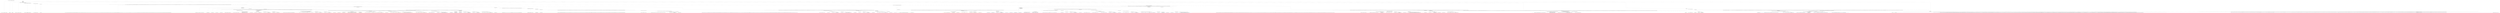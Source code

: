 digraph T {
	{
		rank=same
		346 [penwidth=3,colorscheme=set19,color=3,label="0;1;2;3;4;5;6;7;8;9;10;11;12;13;14;15;16;17;18;19;20;21;22;23;24;25;26;27;28;29;30;31;32;33;34;35;36;37;38;39;40_P\nP\n3.8%"]
		343 [penwidth=3,colorscheme=set19,color=3,label="51;52;53;54;55;56;57;58;59;60_P\nP\n0.45%"]
		341 [penwidth=3,colorscheme=set19,color=3,label="61;62;63;64;65;66;67;68;69;70_P\nP\n1.6%"]
		339 [penwidth=3,colorscheme=set19,color=3,label="91;92;93;94;95;96;97;98;99;100;121;122;123;124;125;126;127;128;129;130;221;222;223;224;225;226;227;228;229;230_P\nP\n1.5%"]
		337 [penwidth=3,colorscheme=set19,color=3,label="301;302;303;304;305;306;307;308;309;310;351;352;353;354;355;356;357;358;359;360;391;392;393;394;395;396;397;398;399;400_P\nP\n0.59%"]
		335 [penwidth=3,colorscheme=set19,color=3,label="481;482;483;484;485;486;487;488;489;490;601;602;603;604;605;606;607;608;609;610_P\nP\n0.21%"]
		333 [penwidth=3,colorscheme=set19,color=3,label="711;712;713;714;715;716;717;718;719;720_P\nP\n0.023%"]
		331 [penwidth=3,colorscheme=set19,color=3,label="771;772;773;774;775;776;777;778;779;780;811;812;813;814;815;816;817;818;819;820;841;842;843;844;845;846;847;848;849;850;871;872;873;874;875;876;877;878;879;880;901;902;903;904;905;906;907;908;909;910;961;962;963;964;965;966;967;968;969;970;1001;1002;1003;1004;1005;1006;1007;1008;1009;1010;1031;1032;1033;1034;1035;1036;1037;1038;1039;1040;1061;1062;1063;1064;1065;1066;1067;1068;1069;1070;1161;1162;1163;1164;1165;1166;1167;1168;1169;1170;1181;1182;1183;1184;1185;1186;1187;1188;1189;1190;1211;1212;1213;1214;1215;1216;1217;1218;1219;1220;1241;1242;1243;1244;1245;1246;1247;1248;1249;1250;1271;1272;1273;1274;1275;1276;1277;1278;1279;1280;1301;1302;1303;1304;1305;1306;1307;1308;1309;1310;1341;1342;1343;1344;1345;1346;1347;1348;1349;1350;1381;1382;1383;1384;1385;1386;1387;1388;1389;1390;1431;1432;1433;1434;1435;1436;1437;1438;1439;1440;1511;1512;1513;1514;1515;1516;1517;1518;1519;1520;1551;1552;1553;1554;1555;1556;1557;1558;1559;1560;1651;1652;1653;1654;1655;1656;1657;1658;1659;1660;1671;1672;1673;1674;1675;1676;1677;1678;1679;1680;1711;1712;1713;1714;1715;1716;1717;1718;1719;1720;1721;1722;1723;1724;1725;1726;1727;1728;1729;1730;1751;1752;1753;1754;1755;1756;1757;1758;1759;1760;1771;1772;1773;1774;1775;1776;1777;1778;1779;1780;1811;1812;1813;1814;1815;1816;1817;1818;1819;1820;1831;1832;1833;1834;1835;1836;1837;1838;1839;1840;1921;1922;1923;1924;1925;1926;1927;1928;1929;1930;1951;1952;1953;1954;1955;1956;1957;1958;1959;1960;1991;1992;1993;1994;1995;1996;1997;1998;1999;2000;2041;2042;2043;2044;2045;2046;2047;2048;2049;2050;2061;2062;2063;2064;2065;2066;2067;2068;2069;2070;2101;2102;2103;2104;2105;2106;2107;2108;2109;2110;2141;2142;2143;2144;2145;2146;2147;2148;2149;2150;2161;2162;2163;2164;2165;2166;2167;2168;2169;2170;2281;2282;2283;2284;2285;2286;2287;2288;2289;2290;2341;2342;2343;2344;2345;2346;2347;2348;2349;2350;2361;2362;2363;2364;2365;2366;2367;2368;2369;2370;2371_P\nP\n3.5%"]
		329 [penwidth=3,colorscheme=set19,color=3,label="2392;2393;2394;2395;2396;2397;2398;2399;2400;2401;2402;2403;2404;2405;2406;2407;2408;2409;2410;2411;2432;2433;2434;2435;2436;2437;2438;2439;2440;2441_P\nP\n7.4%"]
		326 [penwidth=3,colorscheme=set19,color=3,label="2532;2533;2534;2535;2536;2537;2538;2539;2540;2541_P\nP\n1.9%"]
		324 [penwidth=3,colorscheme=set19,color=3,label="2672;2673;2674;2675;2676;2677;2678;2679;2680;2681_P\nP\n3.3%"]
		322 [penwidth=3,colorscheme=set19,color=3,label="2722;2723;2724;2725;2726;2727;2728;2729;2730;2731_P\nP\n3.4%"]
		320 [penwidth=3,colorscheme=set19,color=3,label="2782;2783;2784;2785;2786;2787;2788;2789;2790;2791_P\nP\n5.4%"]
		318 [penwidth=3,colorscheme=set19,color=3,label="2572;2573;2574;2575;2576;2577;2578;2579;2580;2581;2612;2613;2614;2615;2616;2617;2618;2619;2620;2621_P\nP\n3.7%"]
		316 [penwidth=3,colorscheme=set19,color=3,label="2662;2663;2664;2665;2666;2667;2668;2669;2670;2671_P\nP\n12%"]
		314 [penwidth=3,colorscheme=set19,color=3,label="2602;2603;2604;2605;2606;2607;2608;2609;2610;2611_P\nP\n3.3%"]
		312 [penwidth=3,colorscheme=set19,color=3,label="2652;2653;2654;2655;2656;2657;2658;2659;2660;2661;2712;2713;2714;2715;2716;2717;2718;2719;2720;2721;2772;2773;2774;2775;2776;2777;2778;2779;2780;2781;2902;2903;2904;2905;2906;2907;2908;2909;2910;2911;2972;2973;2974;2975;2976;2977;2978;2979;2980;2981;3122;3123;3124;3125;3126;3127;3128;3129;3130;3131;3262;3263;3264;3265;3266;3267;3268;3269;3270;3271_P\nP\n0.25%"]
		310 [penwidth=3,colorscheme=set19,color=3,label="3352;3353;3354;3355;3356;3357;3358;3359;3360;3361;3402;3403;3404;3405;3406;3407;3408;3409;3410;3411_P\nP\n0.2%"]
		308 [penwidth=3,colorscheme=set19,color=3,label="3582;3583;3584;3585;3586;3587;3588;3589;3590;3591_P\nP\n0.008%"]
		306 [penwidth=3,colorscheme=set19,color=3,label="3772;3773;3774;3775;3776;3777;3778;3779;3780;3781_P\nP\n0.0068%"]
		304 [penwidth=3,colorscheme=set19,color=3,label="3812;3813;3814;3815;3816;3817;3818;3819;3820;3821;3952;3953;3954;3955;3956;3957;3958;3959;3960;3961;3992;3993;3994;3995;3996;3997;3998;3999;4000;4001;4152;4153;4154;4155;4156;4157;4158;4159;4160;4161;4582;4583;4584;4585;4586;4587;4588;4589;4590;4591;4612;4613;4614;4615;4616;4617;4618;4619;4620;4621;4682;4683;4684;4685;4686;4687;4688;4689;4690;4691;4912;4913;4914;4915;4916;4917;4918;4919;4920;4921;5012;5013;5014;5015;5016;5017;5018;5019;5020;5021;5142;5143;5144;5145;5146;5147;5148;5149;5150;5151;5302;5303;5304;5305;5306;5307;5308;5309;5310;5311;5432;5433;5434;5435;5436;5437;5438;5439;5440;5441;5512;5513;5514;5515;5516;5517;5518;5519;5520;5521;5692;5693;5694;5695;5696;5697;5698;5699;5700;5701;5792;5793;5794;5795;5796;5797;5798;5799;5800;5801;5862;5863;5864;5865;5866;5867;5868;5869;5870;5871;6062;6063;6064;6065;6066;6067;6068;6069;6070;6071;6302;6303;6304;6305;6306;6307;6308;6309;6310;6311;6392;6393;6394;6395;6396;6397;6398;6399;6400;6401;6492;6493;6494;6495;6496;6497;6498;6499;6500;6501;6562;6563;6564;6565;6566;6567;6568;6569;6570;6571;6742;6743;6744;6745;6746;6747;6748;6749;6750;6751;6822;6823;6824;6825;6826;6827;6828;6829;6830;6831;6962;6963;6964;6965;6966;6967;6968;6969;6970;6971_P\nP\n0.015%"]
		302 [penwidth=3,colorscheme=set19,color=3,label="7062;7063;7064;7065;7066;7067;7068;7069;7070;7071;7192;7193;7194;7195;7196;7197;7198;7199;7200;7201_P\nP\n0.0011%"]
		300 [penwidth=3,colorscheme=set19,color=3,label="7282;7283;7284;7285;7286;7287;7288;7289;7290;7291;7432;7433;7434;7435;7436;7437;7438;7439;7440;7441;7442;7833;7834;7835;7836;7837;7838;7839;7840;7841;7842;7983;7984;7985;7986;7987;7988;7989;7990;7991;7992;8073;8074;8075;8076;8077;8078;8079;8080;8081;8082_P\nP\n1.5%"]
		298 [penwidth=3,colorscheme=set19,color=3,label="8213;8214;8215;8216;8217;8218;8219;8220;8221;8222_P\nP\n2%"]
		296 [penwidth=3,colorscheme=set19,color=3,label="8263;8264;8265;8266;8267;8268;8269;8270;8271;8272_P\nP\n5.9%"]
		294 [penwidth=3,colorscheme=set19,color=3,label="8313;8314;8315;8316;8317;8318;8319;8320;8321;8322_P\nP\n5%"]
		292 [penwidth=3,colorscheme=set19,color=3,label="2472;2473;2474;2475;2476;2477;2478;2479;2480;2481;2522;2523;2524;2525;2526;2527;2528;2529;2530;2531;2562;2563;2564;2565;2566;2567;2568;2569;2570;2571_P\nP\n6.6%"]
		290 [penwidth=3,colorscheme=set19,color=3,label="2702;2703;2704;2705;2706;2707;2708;2709;2710;2711_P\nP\n6.3%"]
		288 [penwidth=3,colorscheme=set19,color=3,label="81;82;83;84;85;86;87;88;89;90_P\nP\n1.2%"]
		286 [penwidth=3,colorscheme=set19,color=3,label="111;112;113;114;115;116;117;118;119;120;151;152;153;154;155;156;157;158;159;160_P\nP\n1.6%"]
		284 [penwidth=3,colorscheme=set19,color=3,label="201;202;203;204;205;206;207;208;209;210_P\nP\n0.85%"]
		282 [penwidth=3,colorscheme=set19,color=3,label="251;252;253;254;255;256;257;258;259;260_P\nP\n0.43%"]
		280 [penwidth=3,colorscheme=set19,color=3,label="291;292;293;294;295;296;297;298;299;300_P\nP\n5.1%"]
		278 [penwidth=3,colorscheme=set19,color=3,label="71;72;73;74;75;76;77;78;79;80_P\nP\n4.1%"]
		276 [penwidth=3,colorscheme=set19,color=3,label="101;102;103;104;105;106;107;108;109;110_P\nP\n7.1%"]
		272 [penwidth=3,colorscheme=set19,color=2,label="4622;4623;4624;4625;4626;4627;4628;4629;4630;4631_M1\nM1\n4.7%"]
		270 [penwidth=3,colorscheme=set19,color=2,label="4952;4953;4954;4955;4956;4957;4958;4959;4960;4961_M1\nM1\n2.4%"]
		268 [penwidth=3,colorscheme=set19,color=2,label="5162;5163;5164;5165;5166;5167;5168;5169;5170;5171_M1\nM1\n6.4%"]
		266 [penwidth=3,colorscheme=set19,color=2,label="4702;4703;4704;4705;4706;4707;4708;4709;4710;4711_M1\nM1\n12%"]
		263 [penwidth=3,colorscheme=set19,color=2,label="4802;4803;4804;4805;4806;4807;4808;4809;4810;4811_M1\nM1\n1.3%"]
		261 [penwidth=3,colorscheme=set19,color=2,label="5032;5033;5034;5035;5036;5037;5038;5039;5040;5041_M1\nM1\n3.6%"]
		259 [penwidth=3,colorscheme=set19,color=2,label="5082;5083;5084;5085;5086;5087;5088;5089;5090;5091_M1\nM1\n6.2%"]
		257 [penwidth=3,colorscheme=set19,color=2,label="4872;4873;4874;4875;4876;4877;4878;4879;4880;4881_M1\nM1\n4.5%"]
		255 [penwidth=3,colorscheme=set19,color=2,label="4942;4943;4944;4945;4946;4947;4948;4949;4950;4951_M1\nM1\n8%"]
		253 [penwidth=3,colorscheme=set19,color=2,label="4792;4793;4794;4795;4796;4797;4798;4799;4800;4801_M1\nM1\n9.1%"]
		251 [penwidth=3,colorscheme=set19,color=2,label="4742;4743;4744;4745;4746;4747;4748;4749;4750;4751_M1\nM1\n4.3%"]
		249 [penwidth=3,colorscheme=set19,color=2,label="4932;4933;4934;4935;4936;4937;4938;4939;4940;4941;5022;5023;5024;5025;5026;5027;5028;5029;5030;5031;5072;5073;5074;5075;5076;5077;5078;5079;5080;5081_M1\nM1\n6.3%"]
		246 [penwidth=3,colorscheme=set19,color=2,label="5062;5063;5064;5065;5066;5067;5068;5069;5070;5071_M1\nM1\n1.6%"]
		244 [penwidth=3,colorscheme=set19,color=2,label="5152;5153;5154;5155;5156;5157;5158;5159;5160;5161;5202;5203;5204;5205;5206;5207;5208;5209;5210;5211;5282;5283;5284;5285;5286;5287;5288;5289;5290;5291;5612;5613;5614;5615;5616;5617;5618;5619;5620;5621;5972;5973;5974;5975;5976;5977;5978;5979;5980;5981_M1\nM1\n3.5%"]
		242 [penwidth=3,colorscheme=set19,color=2,label="6102;6103;6104;6105;6106;6107;6108;6109;6110;6111;6212;6213;6214;6215;6216;6217;6218;6219;6220;6221_M1\nM1\n1.5%"]
		240 [penwidth=3,colorscheme=set19,color=2,label="6412;6413;6414;6415;6416;6417;6418;6419;6420;6421_M1\nM1\n6.1%"]
		237 [penwidth=3,colorscheme=set19,color=2,label="5722;5723;5724;5725;5726;5727;5728;5729;5730;5731;5902;5903;5904;5905;5906;5907;5908;5909;5910;5911;6092;6093;6094;6095;6096;6097;6098;6099;6100;6101_M1\nM1\n1.1%"]
		235 [penwidth=3,colorscheme=set19,color=2,label="6322;6323;6324;6325;6326;6327;6328;6329;6330;6331_M1\nM1\n5.8%"]
		233 [penwidth=3,colorscheme=set19,color=2,label="5802;5803;5804;5805;5806;5807;5808;5809;5810;5811;5892;5893;5894;5895;5896;5897;5898;5899;5900;5901;6082;6083;6084;6085;6086;6087;6088;6089;6090;6091_M1\nM1\n0.61%"]
		231 [penwidth=3,colorscheme=set19,color=2,label="6312;6313;6314;6315;6316;6317;6318;6319;6320;6321_M1\nM1\n5.2%"]
		229 [penwidth=3,colorscheme=set19,color=2,label="5272;5273;5274;5275;5276;5277;5278;5279;5280;5281;5352;5353;5354;5355;5356;5357;5358;5359;5360;5361;5602;5603;5604;5605;5606;5607;5608;5609;5610;5611;5712;5713;5714;5715;5716;5717;5718;5719;5720;5721;5882;5883;5884;5885;5886;5887;5888;5889;5890;5891_M1\nM1\n5.4%"]
		227 [penwidth=3,colorscheme=set19,color=8,label="2642;2643;2644;2645;2646;2647;2648;2649;2650;2651;2762;2763;2764;2765;2766;2767;2768;2769;2770;2771;3052;3053;3054;3055;3056;3057;3058;3059;3060;3061;3192;3193;3194;3195;3196;3197;3198;3199;3200;3201;3252;3253;3254;3255;3256;3257;3258;3259;3260;3261;3342;3343;3344;3345;3346;3347;3348;3349;3350;3351;3532;3533;3534;3535;3536;3537;3538;3539;3540;3541;3572;3573;3574;3575;3576;3577;3578;3579;3580;3581;3652;3653;3654;3655;3656;3657;3658;3659;3660;3661;3762;3763;3764;3765;3766;3767;3768;3769;3770;3771;3852;3853;3854;3855;3856;3857;3858;3859;3860;3861;3912;3913;3914;3915;3916;3917;3918;3919;3920;3921;4052;4053;4054;4055;4056;4057;4058;4059;4060;4061;4102;4103;4104;4105;4106;4107;4108;4109;4110;4111;4192;4193;4194;4195;4196;4197;4198;4199;4200;4201;4252;4253;4254;4255;4256;4257;4258;4259;4260;4261;4382;4383;4384;4385;4386;4387;4388;4389;4390;4391;4432;4433;4434;4435;4436;4437;4438;4439;4440;4441;4502;4503;4504;4505;4506;4507;4508;4509;4510;4511;4572;4573;4574;4575;4576;4577;4578;4579;4580;4581;4672;4673;4674;4675;4676;4677;4678;4679;4680;4681;4862;4863;4864;4865;4866;4867;4868;4869;4870;4871;5042;5043;5044;5045;5046;5047;5048;5049;5050;5051;5132;5133;5134;5135;5136;5137;5138;5139;5140;5141;5252;5253;5254;5255;5256;5257;5258;5259;5260;5261;5322;5323;5324;5325;5326;5327;5328;5329;5330;5331;5392;5393;5394;5395;5396;5397;5398;5399;5400;5401;5562;5563;5564;5565;5566;5567;5568;5569;5570;5571;6482;6483;6484;6485;6486;6487;6488;6489;6490;6491;6552;6553;6554;6555;6556;6557;6558;6559;6560;6561;6632;6633;6634;6635;6636;6637;6638;6639;6640;6641;6692;6693;6694;6695;6696;6697;6698;6699;6700;6701;6812;6813;6814;6815;6816;6817;6818;6819;6820;6821;7002;7003;7004;7005;7006;7007;7008;7009;7010;7011_M2\nM2\n6.6%"]
		225 [penwidth=3,colorscheme=set19,color=8,label="7152;7153;7154;7155;7156;7157;7158;7159;7160;7161;7212;7213;7214;7215;7216;7217;7218;7219;7220;7221_M2\nM2\n4.2%"]
		223 [penwidth=3,colorscheme=set19,color=8,label="7302;7303;7304;7305;7306;7307;7308;7309;7310;7311_M2\nM2\n11%"]
		221 [penwidth=3,colorscheme=set19,color=8,label="7372;7373;7374;7375;7376;7377;7378;7379;7380;7381_M2\nM2\n1.4%"]
		219 [penwidth=3,colorscheme=set19,color=8,label="7623;7624;7625;7626;7627;7628;7629;7630;7631;7632_M2\nM2\n9.8%"]
		217 [penwidth=3,colorscheme=set19,color=8,label="7543;7544;7545;7546;7547;7548;7549;7550;7551;7552_M2\nM2\n4.4%"]
		215 [penwidth=3,colorscheme=set19,color=8,label="7613;7614;7615;7616;7617;7618;7619;7620;7621;7622;7873;7874;7875;7876;7877;7878;7879;7880;7881;7882_M2\nM2\n6.3%"]
		213 [penwidth=3,colorscheme=set19,color=8,label="7362;7363;7364;7365;7366;7367;7368;7369;7370;7371_M2\nM2\n0.88%"]
		211 [penwidth=3,colorscheme=set19,color=8,label="7453;7454;7455;7456;7457;7458;7459;7460;7461;7462_M2\nM2\n0.73%"]
		209 [penwidth=3,colorscheme=set19,color=8,label="7533;7534;7535;7536;7537;7538;7539;7540;7541;7542_M2\nM2\n3.7%"]
		207 [penwidth=3,colorscheme=set19,color=8,label="7863;7864;7865;7866;7867;7868;7869;7870;7871;7872_M2\nM2\n5.4%"]
		205 [penwidth=3,colorscheme=set19,color=8,label="7523;7524;7525;7526;7527;7528;7529;7530;7531;7532_M2\nM2\n2.6%"]
		203 [penwidth=3,colorscheme=set19,color=8,label="7603;7604;7605;7606;7607;7608;7609;7610;7611;7612;7723;7724;7725;7726;7727;7728;7729;7730;7731;7732_M2\nM2\n0.96%"]
		201 [penwidth=3,colorscheme=set19,color=8,label="7853;7854;7855;7856;7857;7858;7859;7860;7861;7862_M2\nM2\n5.5%"]
		199 [penwidth=3,colorscheme=set19,color=8,label="7843;7844;7845;7846;7847;7848;7849;7850;7851;7852_M2\nM2\n10%"]
		197 [penwidth=3,colorscheme=set19,color=8,label="7713;7714;7715;7716;7717;7718;7719;7720;7721;7722_M2\nM2\n10%"]
		195 [penwidth=3,colorscheme=set19,color=8,label="141;142;143;144;145;146;147;148;149;150;171;172;173;174;175;176;177;178;179;180;241;242;243;244;245;246;247;248;249;250;281;282;283;284;285;286;287;288;289;290;321;322;323;324;325;326;327;328;329;330;371;372;373;374;375;376;377;378;379;380;521;522;523;524;525;526;527;528;529;530;541;542;543;544;545;546;547;548;549;550;631;632;633;634;635;636;637;638;639;640;661;662;663;664;665;666;667;668;669;670;681;682;683;684;685;686;687;688;689;690;731;732;733;734;735;736;737;738;739;740;781;782;783;784;785;786;787;788;789;790;821;822;823;824;825;826;827;828;829;830;891;892;893;894;895;896;897;898;899;900;941;942;943;944;945;946;947;948;949;950;971;972;973;974;975;976;977;978;979;980;1041;1042;1043;1044;1045;1046;1047;1048;1049;1050;1111;1112;1113;1114;1115;1116;1117;1118;1119;1120;1281;1282;1283;1284;1285;1286;1287;1288;1289;1290;1311;1312;1313;1314;1315;1316;1317;1318;1319;1320;1361;1362;1363;1364;1365;1366;1367;1368;1369;1370;1391;1392;1393;1394;1395;1396;1397;1398;1399;1400;1421;1422;1423;1424;1425;1426;1427;1428;1429;1430;1501;1502;1503;1504;1505;1506;1507;1508;1509;1510;1611;1612;1613;1614;1615;1616;1617;1618;1619;1620;1641;1642;1643;1644;1645;1646;1647;1648;1649;1650;1701;1702;1703;1704;1705;1706;1707;1708;1709;1710;1741;1742;1743;1744;1745;1746;1747;1748;1749;1750;1761;1762;1763;1764;1765;1766;1767;1768;1769;1770;1801;1802;1803;1804;1805;1806;1807;1808;1809;1810;1871;1872;1873;1874;1875;1876;1877;1878;1879;1880;1911;1912;1913;1914;1915;1916;1917;1918;1919;1920;1981;1982;1983;1984;1985;1986;1987;1988;1989;1990;2031;2032;2033;2034;2035;2036;2037;2038;2039;2040;2091;2092;2093;2094;2095;2096;2097;2098;2099;2100;2191;2192;2193;2194;2195;2196;2197;2198;2199;2200;2241;2242;2243;2244;2245;2246;2247;2248;2249;2250;2301;2302;2303;2304;2305;2306;2307;2308;2309;2310;2331;2332;2333;2334;2335;2336;2337;2338;2339;2340;2462;2463;2464;2465;2466;2467;2468;2469;2470;2471;2512;2513;2514;2515;2516;2517;2518;2519;2520;2521;2552;2553;2554;2555;2556;2557;2558;2559;2560;2561;2812;2813;2814;2815;2816;2817;2818;2819;2820;2821;2932;2933;2934;2935;2936;2937;2938;2939;2940;2941;3012;3013;3014;3015;3016;3017;3018;3019;3020;3021;3092;3093;3094;3095;3096;3097;3098;3099;3100;3101;3162;3163;3164;3165;3166;3167;3168;3169;3170;3171;3312;3313;3314;3315;3316;3317;3318;3319;3320;3321;3512;3513;3514;3515;3516;3517;3518;3519;3520;3521;3732;3733;3734;3735;3736;3737;3738;3739;3740;3741;3792;3793;3794;3795;3796;3797;3798;3799;3800;3801;3822;3823;3824;3825;3826;3827;3828;3829;3830;3831;3932;3933;3934;3935;3936;3937;3938;3939;3940;3941;4182;4183;4184;4185;4186;4187;4188;4189;4190;4191;4352;4353;4354;4355;4356;4357;4358;4359;4360;4361;4472;4473;4474;4475;4476;4477;4478;4479;4480;4481;4542;4543;4544;4545;4546;4547;4548;4549;4550;4551;4632;4633;4634;4635;4636;4637;4638;4639;4640;4641;4712;4713;4714;4715;4716;4717;4718;4719;4720;4721;4892;4893;4894;4895;4896;4897;4898;4899;4900;4901;4962;4963;4964;4965;4966;4967;4968;4969;4970;4971;5232;5233;5234;5235;5236;5237;5238;5239;5240;5241;5382;5383;5384;5385;5386;5387;5388;5389;5390;5391;5482;5483;5484;5485;5486;5487;5488;5489;5490;5491;5552;5553;5554;5555;5556;5557;5558;5559;5560;5561;5662;5663;5664;5665;5666;5667;5668;5669;5670;5671;5952;5953;5954;5955;5956;5957;5958;5959;5960;5961;6052;6053;6054;6055;6056;6057;6058;6059;6060;6061;6172;6173;6174;6175;6176;6177;6178;6179;6180;6181;6282;6283;6284;6285;6286;6287;6288;6289;6290;6291;6382;6383;6384;6385;6386;6387;6388;6389;6390;6391;6542;6543;6544;6545;6546;6547;6548;6549;6550;6551;6622;6623;6624;6625;6626;6627;6628;6629;6630;6631;6802;6803;6804;6805;6806;6807;6808;6809;6810;6811;6982;6983;6984;6985;6986;6987;6988;6989;6990;6991_M2\nM2\n7.3%"]
		193 [penwidth=3,colorscheme=set19,color=8,label="131;132;133;134;135;136;137;138;139;140;161;162;163;164;165;166;167;168;169;170;191;192;193;194;195;196;197;198;199;200;271;272;273;274;275;276;277;278;279;280;311;312;313;314;315;316;317;318;319;320;381;382;383;384;385;386;387;388;389;390;401;402;403;404;405;406;407;408;409;410;421;422;423;424;425;426;427;428;429;430;441;442;443;444;445;446;447;448;449;450;511;512;513;514;515;516;517;518;519;520;571;572;573;574;575;576;577;578;579;580;611;612;613;614;615;616;617;618;619;620;621;622;623;624;625;626;627;628;629;630;651;652;653;654;655;656;657;658;659;660;671;672;673;674;675;676;677;678;679;680;721;722;723;724;725;726;727;728;729;730;751;752;753;754;755;756;757;758;759;760;851;852;853;854;855;856;857;858;859;860;881;882;883;884;885;886;887;888;889;890;931;932;933;934;935;936;937;938;939;940;1071;1072;1073;1074;1075;1076;1077;1078;1079;1080;1101;1102;1103;1104;1105;1106;1107;1108;1109;1110;1131;1132;1133;1134;1135;1136;1137;1138;1139;1140;1251;1252;1253;1254;1255;1256;1257;1258;1259;1260;1411;1412;1413;1414;1415;1416;1417;1418;1419;1420;1471;1472;1473;1474;1475;1476;1477;1478;1479;1480;1541;1542;1543;1544;1545;1546;1547;1548;1549;1550;1601;1602;1603;1604;1605;1606;1607;1608;1609;1610;1631;1632;1633;1634;1635;1636;1637;1638;1639;1640;1661;1662;1663;1664;1665;1666;1667;1668;1669;1670;1791;1792;1793;1794;1795;1796;1797;1798;1799;1800;1861;1862;1863;1864;1865;1866;1867;1868;1869;1870;1901;1902;1903;1904;1905;1906;1907;1908;1909;1910;2021;2022;2023;2024;2025;2026;2027;2028;2029;2030;2051;2052;2053;2054;2055;2056;2057;2058;2059;2060;2081;2082;2083;2084;2085;2086;2087;2088;2089;2090;2121;2122;2123;2124;2125;2126;2127;2128;2129;2130;2131;2132;2133;2134;2135;2136;2137;2138;2139;2140;2181;2182;2183;2184;2185;2186;2187;2188;2189;2190;2201;2202;2203;2204;2205;2206;2207;2208;2209;2210;2221;2222;2223;2224;2225;2226;2227;2228;2229;2230;2231;2232;2233;2234;2235;2236;2237;2238;2239;2240;2271;2272;2273;2274;2275;2276;2277;2278;2279;2280;2321;2322;2323;2324;2325;2326;2327;2328;2329;2330;2452;2453;2454;2455;2456;2457;2458;2459;2460;2461;2502;2503;2504;2505;2506;2507;2508;2509;2510;2511;2592;2593;2594;2595;2596;2597;2598;2599;2600;2601;2732;2733;2734;2735;2736;2737;2738;2739;2740;2741;2802;2803;2804;2805;2806;2807;2808;2809;2810;2811;2862;2863;2864;2865;2866;2867;2868;2869;2870;2871;3082;3083;3084;3085;3086;3087;3088;3089;3090;3091;3302;3303;3304;3305;3306;3307;3308;3309;3310;3311;3372;3373;3374;3375;3376;3377;3378;3379;3380;3381;3472;3473;3474;3475;3476;3477;3478;3479;3480;3481;3612;3613;3614;3615;3616;3617;3618;3619;3620;3621;3682;3683;3684;3685;3686;3687;3688;3689;3690;3691;3872;3873;3874;3875;3876;3877;3878;3879;3880;3881;4012;4013;4014;4015;4016;4017;4018;4019;4020;4021;4232;4233;4234;4235;4236;4237;4238;4239;4240;4241;4292;4293;4294;4295;4296;4297;4298;4299;4300;4301;4392;4393;4394;4395;4396;4397;4398;4399;4400;4401;4532;4533;4534;4535;4536;4537;4538;4539;4540;4541;4762;4763;4764;4765;4766;4767;4768;4769;4770;4771;4812;4813;4814;4815;4816;4817;4818;4819;4820;4821;4882;4883;4884;4885;4886;4887;4888;4889;4890;4891;5092;5093;5094;5095;5096;5097;5098;5099;5100;5101;5222;5223;5224;5225;5226;5227;5228;5229;5230;5231;5542;5543;5544;5545;5546;5547;5548;5549;5550;5551;5652;5653;5654;5655;5656;5657;5658;5659;5660;5661;5762;5763;5764;5765;5766;5767;5768;5769;5770;5771;5942;5943;5944;5945;5946;5947;5948;5949;5950;5951;6042;6043;6044;6045;6046;6047;6048;6049;6050;6051;6272;6273;6274;6275;6276;6277;6278;6279;6280;6281;6372;6373;6374;6375;6376;6377;6378;6379;6380;6381;6462;6463;6464;6465;6466;6467;6468;6469;6470;6471;6532;6533;6534;6535;6536;6537;6538;6539;6540;6541;6612;6613;6614;6615;6616;6617;6618;6619;6620;6621;6732;6733;6734;6735;6736;6737;6738;6739;6740;6741;6792;6793;6794;6795;6796;6797;6798;6799;6800;6801;6872;6873;6874;6875;6876;6877;6878;6879;6880;6881;6912;6913;6914;6915;6916;6917;6918;6919;6920;6921_M2\nM2\n2.9%"]
		191 [penwidth=3,colorscheme=set19,color=8,label="6992;6993;6994;6995;6996;6997;6998;6999;7000;7001;7082;7083;7084;7085;7086;7087;7088;7089;7090;7091_M2\nM2\n5.2%"]
		188 [penwidth=3,colorscheme=set19,color=9,label="5642;5643;5644;5645;5646;5647;5648;5649;5650;5651;5832;5833;5834;5835;5836;5837;5838;5839;5840;5841_M3\nM3\n1.8%"]
		186 [penwidth=3,colorscheme=set19,color=9,label="6152;6153;6154;6155;6156;6157;6158;6159;6160;6161_M3\nM3\n4.1%"]
		184 [penwidth=3,colorscheme=set19,color=9,label="6252;6253;6254;6255;6256;6257;6258;6259;6260;6261;6432;6433;6434;6435;6436;6437;6438;6439;6440;6441_M3\nM3\n9.2%"]
		180 [penwidth=3,colorscheme=set19,color=9,label="5932;5933;5934;5935;5936;5937;5938;5939;5940;5941_M3\nM3\n5.9%"]
		178 [penwidth=3,colorscheme=set19,color=9,label="6022;6023;6024;6025;6026;6027;6028;6029;6030;6031_M3\nM3\n13%"]
		176 [penwidth=3,colorscheme=set19,color=9,label="6012;6013;6014;6015;6016;6017;6018;6019;6020;6021_M3\nM3\n5.2%"]
		174 [penwidth=3,colorscheme=set19,color=9,label="6142;6143;6144;6145;6146;6147;6148;6149;6150;6151_M3\nM3\n6.1%"]
		172 [penwidth=3,colorscheme=set19,color=9,label="6352;6353;6354;6355;6356;6357;6358;6359;6360;6361_M3\nM3\n7.3%"]
		170 [penwidth=3,colorscheme=set19,color=9,label="6132;6133;6134;6135;6136;6137;6138;6139;6140;6141_M3\nM3\n12%"]
		168 [penwidth=3,colorscheme=set19,color=9,label="6242;6243;6244;6245;6246;6247;6248;6249;6250;6251_M3\nM3\n9.4%"]
		165 [penwidth=3,colorscheme=set19,color=9,label="5462;5463;5464;5465;5466;5467;5468;5469;5470;5471;5532;5533;5534;5535;5536;5537;5538;5539;5540;5541;5742;5743;5744;5745;5746;5747;5748;5749;5750;5751;6002;6003;6004;6005;6006;6007;6008;6009;6010;6011_M3\nM3\n3.5%"]
		163 [penwidth=3,colorscheme=set19,color=9,label="6232;6233;6234;6235;6236;6237;6238;6239;6240;6241;6342;6343;6344;6345;6346;6347;6348;6349;6350;6351_M3\nM3\n5.6%"]
		160 [penwidth=3,colorscheme=set19,color=9,label="5992;5993;5994;5995;5996;5997;5998;5999;6000;6001;6122;6123;6124;6125;6126;6127;6128;6129;6130;6131_M3\nM3\n1.8%"]
		158 [penwidth=3,colorscheme=set19,color=9,label="6332;6333;6334;6335;6336;6337;6338;6339;6340;6341;6592;6593;6594;6595;6596;6597;6598;6599;6600;6601_M3\nM3\n9.2%"]
		156 [penwidth=3,colorscheme=set19,color=9,label="6112;6113;6114;6115;6116;6117;6118;6119;6120;6121;6582;6583;6584;6585;6586;6587;6588;6589;6590;6591_M3\nM3\n5.1%"]
		152 [penwidth=3,colorscheme=set19,color=7,label="6522;6523;6524;6525;6526;6527;6528;6529;6530;6531;6672;6673;6674;6675;6676;6677;6678;6679;6680;6681_M4\nM4\n6.1%"]
		150 [penwidth=3,colorscheme=set19,color=7,label="6722;6723;6724;6725;6726;6727;6728;6729;6730;6731;6782;6783;6784;6785;6786;6787;6788;6789;6790;6791_M4\nM4\n6.5%"]
		148 [penwidth=3,colorscheme=set19,color=7,label="6862;6863;6864;6865;6866;6867;6868;6869;6870;6871;7032;7033;7034;7035;7036;7037;7038;7039;7040;7041_M4\nM4\n6.2%"]
		145 [penwidth=3,colorscheme=set19,color=7,label="7022;7023;7024;7025;7026;7027;7028;7029;7030;7031_M4\nM4\n6.1%"]
		143 [penwidth=3,colorscheme=set19,color=7,label="7132;7133;7134;7135;7136;7137;7138;7139;7140;7141_M4\nM4\n1.5%"]
		141 [penwidth=3,colorscheme=set19,color=7,label="7172;7173;7174;7175;7176;7177;7178;7179;7180;7181_M4\nM4\n6%"]
		139 [penwidth=3,colorscheme=set19,color=7,label="7122;7123;7124;7125;7126;7127;7128;7129;7130;7131_M4\nM4\n2.9%"]
		137 [penwidth=3,colorscheme=set19,color=7,label="7262;7263;7264;7265;7266;7267;7268;7269;7270;7271_M4\nM4\n5.8%"]
		135 [penwidth=3,colorscheme=set19,color=7,label="6952;6953;6954;6955;6956;6957;6958;6959;6960;6961_M4\nM4\n8.5%"]
		133 [penwidth=3,colorscheme=set19,color=7,label="7112;7113;7114;7115;7116;7117;7118;7119;7120;7121_M4\nM4\n10%"]
		131 [penwidth=3,colorscheme=set19,color=7,label="6442;6443;6444;6445;6446;6447;6448;6449;6450;6451;6512;6513;6514;6515;6516;6517;6518;6519;6520;6521;6602;6603;6604;6605;6606;6607;6608;6609;6610;6611;6662;6663;6664;6665;6666;6667;6668;6669;6670;6671_M4\nM4\n3%"]
		129 [penwidth=3,colorscheme=set19,color=7,label="6772;6773;6774;6775;6776;6777;6778;6779;6780;6781;6842;6843;6844;6845;6846;6847;6848;6849;6850;6851;6902;6903;6904;6905;6906;6907;6908;6909;6910;6911_M4\nM4\n8.9%"]
		127 [penwidth=3,colorscheme=set19,color=7,label="7012;7013;7014;7015;7016;7017;7018;7019;7020;7021_M4\nM4\n6.6%"]
		125 [penwidth=3,colorscheme=set19,color=7,label="6942;6943;6944;6945;6946;6947;6948;6949;6950;6951_M4\nM4\n3.5%"]
		123 [penwidth=3,colorscheme=set19,color=7,label="7102;7103;7104;7105;7106;7107;7108;7109;7110;7111_M4\nM4\n7.9%"]
		121 [penwidth=3,colorscheme=set19,color=7,label="7092;7093;7094;7095;7096;7097;7098;7099;7100;7101_M4\nM4\n4.1%"]
		119 [penwidth=3,colorscheme=set19,color=7,label="7162;7163;7164;7165;7166;7167;7168;7169;7170;7171_M4\nM4\n6.3%"]
		116 [penwidth=3,colorscheme=set19,color=5,label="7382;7383;7384;7385;7386;7387;7388;7389;7390;7391_M5\nM5\n0.87%"]
		114 [penwidth=3,colorscheme=set19,color=5,label="7553;7554;7555;7556;7557;7558;7559;7560;7561;7562_M5\nM5\n4%"]
		112 [penwidth=3,colorscheme=set19,color=5,label="7743;7744;7745;7746;7747;7748;7749;7750;7751;7752_M5\nM5\n7%"]
		110 [penwidth=3,colorscheme=set19,color=5,label="7923;7924;7925;7926;7927;7928;7929;7930;7931;7932;8033;8034;8035;8036;8037;8038;8039;8040;8041;8042;8223;8224;8225;8226;8227;8228;8229;8230;8231;8232_M5\nM5\n6.5%"]
		108 [penwidth=3,colorscheme=set19,color=5,label="8023;8024;8025;8026;8027;8028;8029;8030;8031;8032_M5\nM5\n7.4%"]
		106 [penwidth=3,colorscheme=set19,color=5,label="7913;7914;7915;7916;7917;7918;7919;7920;7921;7922;8013;8014;8015;8016;8017;8018;8019;8020;8021;8022;8113;8114;8115;8116;8117;8118;8119;8120;8121;8122_M5\nM5\n3.6%"]
		104 [penwidth=3,colorscheme=set19,color=5,label="8173;8174;8175;8176;8177;8178;8179;8180;8181;8182_M5\nM5\n6.9%"]
		102 [penwidth=3,colorscheme=set19,color=5,label="8103;8104;8105;8106;8107;8108;8109;8110;8111;8112_M5\nM5\n5.9%"]
		100 [penwidth=3,colorscheme=set19,color=5,label="7633;7634;7635;7636;7637;7638;7639;7640;7641;7642_M5\nM5\n4.5%"]
		98 [penwidth=3,colorscheme=set19,color=5,label="7733;7734;7735;7736;7737;7738;7739;7740;7741;7742;7903;7904;7905;7906;7907;7908;7909;7910;7911;7912_M5\nM5\n3.2%"]
		96 [penwidth=3,colorscheme=set19,color=5,label="8163;8164;8165;8166;8167;8168;8169;8170;8171;8172_M5\nM5\n5.7%"]
		94 [penwidth=3,colorscheme=set19,color=5,label="7893;7894;7895;7896;7897;7898;7899;7900;7901;7902;8003;8004;8005;8006;8007;8008;8009;8010;8011;8012;8093;8094;8095;8096;8097;8098;8099;8100;8101;8102_M5\nM5\n6%"]
		92 [penwidth=3,colorscheme=set19,color=5,label="7883;7884;7885;7886;7887;7888;7889;7890;7891;7892;7993;7994;7995;7996;7997;7998;7999;8000;8001;8002_M5\nM5\n1.9%"]
		90 [penwidth=3,colorscheme=set19,color=5,label="8083;8084;8085;8086;8087;8088;8089;8090;8091;8092_M5\nM5\n5.2%"]
		87 [penwidth=3,colorscheme=set19,color=5,label="7463;7464;7465;7466;7467;7468;7469;7470;7471;7472;7653;7654;7655;7656;7657;7658;7659;7660;7661;7662_M5\nM5\n0.72%"]
		85 [penwidth=3,colorscheme=set19,color=5,label="7773;7774;7775;7776;7777;7778;7779;7780;7781;7782_M5\nM5\n8.7%"]
		83 [penwidth=3,colorscheme=set19,color=5,label="7563;7564;7565;7566;7567;7568;7569;7570;7571;7572_M5\nM5\n2.4%"]
		81 [penwidth=3,colorscheme=set19,color=5,label="7643;7644;7645;7646;7647;7648;7649;7650;7651;7652;7763;7764;7765;7766;7767;7768;7769;7770;7771;7772_M5\nM5\n2.4%"]
		79 [penwidth=3,colorscheme=set19,color=5,label="8043;8044;8045;8046;8047;8048;8049;8050;8051;8052_M5\nM5\n2.3%"]
		77 [penwidth=3,colorscheme=set19,color=5,label="8123;8124;8125;8126;8127;8128;8129;8130;8131;8132_M5\nM5\n6.1%"]
		75 [penwidth=3,colorscheme=set19,color=5,label="7753;7754;7755;7756;7757;7758;7759;7760;7761;7762_M5\nM5\n8.8%"]
		74 [penwidth=3,colorscheme=set19,color=4,label="4952;4953;4954;4955;4956;4957;4958;4959;4960;4961_M6\nM6\n0.3%"]
		69 [penwidth=3,colorscheme=set19,color=4,label="7503;7504;7505;7506;7507;7508;7509;7510;7511;7512;7703;7704;7705;7706;7707;7708;7709;7710;7711;7712_M6\nM6\n9.2%"]
		67 [penwidth=3,colorscheme=set19,color=4,label="7693;7694;7695;7696;7697;7698;7699;7700;7701;7702;7823;7824;7825;7826;7827;7828;7829;7830;7831;7832_M6\nM6\n11%"]
		65 [penwidth=3,colorscheme=set19,color=4,label="7493;7494;7495;7496;7497;7498;7499;7500;7501;7502;7593;7594;7595;7596;7597;7598;7599;7600;7601;7602;7683;7684;7685;7686;7687;7688;7689;7690;7691;7692;7813;7814;7815;7816;7817;7818;7819;7820;7821;7822;7963;7964;7965;7966;7967;7968;7969;7970;7971;7972_M6\nM6\n5.1%"]
		63 [penwidth=3,colorscheme=set19,color=4,label="7583;7584;7585;7586;7587;7588;7589;7590;7591;7592_M6\nM6\n1.5%"]
		61 [penwidth=3,colorscheme=set19,color=4,label="7673;7674;7675;7676;7677;7678;7679;7680;7681;7682_M6\nM6\n1.5%"]
		59 [penwidth=3,colorscheme=set19,color=4,label="7803;7804;7805;7806;7807;7808;7809;7810;7811;7812_M6\nM6\n4.5%"]
		57 [penwidth=3,colorscheme=set19,color=4,label="7953;7954;7955;7956;7957;7958;7959;7960;7961;7962_M6\nM6\n7.7%"]
		55 [penwidth=3,colorscheme=set19,color=4,label="7272;7273;7274;7275;7276;7277;7278;7279;7280;7281_M6\nM6\n4.8%"]
		53 [penwidth=3,colorscheme=set19,color=4,label="7342;7343;7344;7345;7346;7347;7348;7349;7350;7351;7412;7413;7414;7415;7416;7417;7418;7419;7420;7421_M6\nM6\n2.7%"]
		51 [penwidth=3,colorscheme=set19,color=4,label="7483;7484;7485;7486;7487;7488;7489;7490;7491;7492;7663;7664;7665;7666;7667;7668;7669;7670;7671;7672_M6\nM6\n2.2%"]
		49 [penwidth=3,colorscheme=set19,color=4,label="7793;7794;7795;7796;7797;7798;7799;7800;7801;7802;7943;7944;7945;7946;7947;7948;7949;7950;7951;7952_M6\nM6\n7.9%"]
		47 [penwidth=3,colorscheme=set19,color=4,label="8063;8064;8065;8066;8067;8068;8069;8070;8071;8072_M6\nM6\n2.7%"]
		45 [penwidth=3,colorscheme=set19,color=4,label="8143;8144;8145;8146;8147;8148;8149;8150;8151;8152_M6\nM6\n5.6%"]
		43 [penwidth=3,colorscheme=set19,color=4,label="7573;7574;7575;7576;7577;7578;7579;7580;7581;7582_M6\nM6\n6%"]
		41 [penwidth=3,colorscheme=set19,color=4,label="7783;7784;7785;7786;7787;7788;7789;7790;7791;7792;7933;7934;7935;7936;7937;7938;7939;7940;7941;7942_M6\nM6\n3.9%"]
		39 [penwidth=3,colorscheme=set19,color=4,label="8133;8134;8135;8136;8137;8138;8139;8140;8141;8142_M6\nM6\n4.6%"]
		37 [penwidth=3,colorscheme=set19,color=4,label="8183;8184;8185;8186;8187;8188;8189;8190;8191;8192_M6\nM6\n5.8%"]
		35 [penwidth=3,colorscheme=set19,color=4,label="7332;7333;7334;7335;7336;7337;7338;7339;7340;7341;7402;7403;7404;7405;7406;7407;7408;7409;7410;7411;7473;7474;7475;7476;7477;7478;7479;7480;7481;7482_M6\nM6\n3.7%"]
		33 [penwidth=3,colorscheme=set19,color=4,label="8053;8054;8055;8056;8057;8058;8059;8060;8061;8062_M6\nM6\n6.6%"]
		32 [penwidth=3,colorscheme=set19,color=4,label="4942;4943;4944;4945;4946;4947;4948;4949;4950;4951_M6\nM6\n2.9%"]
		30 [penwidth=3,colorscheme=set19,color=1,label="2882;2883;2884;2885;2886;2887;2888;2889;2890;2891;3032;3033;3034;3035;3036;3037;3038;3039;3040;3041;3182;3183;3184;3185;3186;3187;3188;3189;3190;3191;3382;3383;3384;3385;3386;3387;3388;3389;3390;3391;3452;3453;3454;3455;3456;3457;3458;3459;3460;3461;3632;3633;3634;3635;3636;3637;3638;3639;3640;3641;3702;3703;3704;3705;3706;3707;3708;3709;3710;3711;3802;3803;3804;3805;3806;3807;3808;3809;3810;3811;3842;3843;3844;3845;3846;3847;3848;3849;3850;3851;3902;3903;3904;3905;3906;3907;3908;3909;3910;3911;3942;3943;3944;3945;3946;3947;3948;3949;3950;3951;4032;4033;4034;4035;4036;4037;4038;4039;4040;4041;4092;4093;4094;4095;4096;4097;4098;4099;4100;4101;4142;4143;4144;4145;4146;4147;4148;4149;4150;4151;4242;4243;4244;4245;4246;4247;4248;4249;4250;4251;4372;4373;4374;4375;4376;4377;4378;4379;4380;4381;4492;4493;4494;4495;4496;4497;4498;4499;4500;4501;4562;4563;4564;4565;4566;4567;4568;4569;4570;4571;4732;4733;4734;4735;4736;4737;4738;4739;4740;4741;4902;4903;4904;4905;4906;4907;4908;4909;4910;4911;5002;5003;5004;5005;5006;5007;5008;5009;5010;5011;5182;5183;5184;5185;5186;5187;5188;5189;5190;5191;5312;5313;5314;5315;5316;5317;5318;5319;5320;5321;5412;5413;5414;5415;5416;5417;5418;5419;5420;5421;5502;5503;5504;5505;5506;5507;5508;5509;5510;5511;5572;5573;5574;5575;5576;5577;5578;5579;5580;5581;5682;5683;5684;5685;5686;5687;5688;5689;5690;5691;5772;5773;5774;5775;5776;5777;5778;5779;5780;5781;5962;5963;5964;5965;5966;5967;5968;5969;5970;5971;6192;6193;6194;6195;6196;6197;6198;6199;6200;6201;6402;6403;6404;6405;6406;6407;6408;6409;6410;6411;6572;6573;6574;6575;6576;6577;6578;6579;6580;6581;6752;6753;6754;6755;6756;6757;6758;6759;6760;6761;6922;6923;6924;6925;6926;6927;6928;6929;6930;6931;6972;6973;6974;6975;6976;6977;6978;6979;6980;6981;7202;7203;7204;7205;7206;7207;7208;7209;7210;7211;7252;7253;7254;7255;7256;7257;7258;7259;7260;7261;7292;7293;7294;7295;7296;7297;7298;7299;7300;7301;7352;7353;7354;7355;7356;7357;7358;7359;7360;7361;7443;7444;7445;7446;7447;7448;7449;7450;7451;7452;7513;7514;7515;7516;7517;7518;7519;7520;7521;7522;7973;7974;7975;7976;7977;7978;7979;7980;7981;7982_M7\nM7\n4.4%"]
		28 [penwidth=3,colorscheme=set19,color=1,label="8153;8154;8155;8156;8157;8158;8159;8160;8161;8162;8203;8204;8205;8206;8207;8208;8209;8210;8211;8212_M7\nM7\n10%"]
		26 [penwidth=3,colorscheme=set19,color=1,label="8253;8254;8255;8256;8257;8258;8259;8260;8261;8262;8303;8304;8305;8306;8307;8308;8309;8310;8311;8312;8403;8404;8405;8406;8407;8408;8409;8410;8411;8412_M7\nM7\n3.2%"]
		24 [penwidth=3,colorscheme=set19,color=1,label="8433;8434;8435;8436;8437;8438;8439;8440;8441;8442_M7\nM7\n5%"]
		22 [penwidth=3,colorscheme=set19,color=1,label="8293;8294;8295;8296;8297;8298;8299;8300;8301;8302;8443;8444;8445;8446;8447;8448;8449;8450;8451;8452_M7\nM7\n5.7%"]
		20 [penwidth=3,colorscheme=set19,color=1,label="8353;8354;8355;8356;8357;8358;8359;8360;8361;8362_M7\nM7\n12%"]
		18 [penwidth=3,colorscheme=set19,color=1,label="8393;8394;8395;8396;8397;8398;8399;8400;8401;8402_M7\nM7\n12%"]
		16 [penwidth=3,colorscheme=set19,color=1,label="8193;8194;8195;8196;8197;8198;8199;8200;8201;8202_M7\nM7\n1.5%"]
		14 [penwidth=3,colorscheme=set19,color=1,label="8243;8244;8245;8246;8247;8248;8249;8250;8251;8252;8343;8344;8345;8346;8347;8348;8349;8350;8351;8352;8383;8384;8385;8386;8387;8388;8389;8390;8391;8392;8423;8424;8425;8426;8427;8428;8429;8430;8431;8432_M7\nM7\n8.2%"]
		12 [penwidth=3,colorscheme=set19,color=1,label="8233;8234;8235;8236;8237;8238;8239;8240;8241;8242_M7\nM7\n4.4%"]
		10 [penwidth=3,colorscheme=set19,color=1,label="8283;8284;8285;8286;8287;8288;8289;8290;8291;8292_M7\nM7\n3.5%"]
		8 [penwidth=3,colorscheme=set19,color=1,label="8333;8334;8335;8336;8337;8338;8339;8340;8341;8342_M7\nM7\n7.5%"]
		6 [penwidth=3,colorscheme=set19,color=1,label="8373;8374;8375;8376;8377;8378;8379;8380;8381;8382_M7\nM7\n9.3%"]
		4 [penwidth=3,colorscheme=set19,color=1,label="8273;8274;8275;8276;8277;8278;8279;8280;8281;8282_M7\nM7\n5.8%"]
		2 [penwidth=3,colorscheme=set19,color=1,label="8323;8324;8325;8326;8327;8328;8329;8330;8331;8332;8363;8364;8365;8366;8367;8368;8369;8370;8371;8372_M7\nM7\n0.95%"]
		0 [penwidth=3,colorscheme=set19,color=1,label="8413;8414;8415;8416;8417;8418;8419;8420;8421;8422_M7\nM7\n7.1%"]
	}
	348 [label="GL"]
	347 [label="0;1;2;3;4;5;6;7;8;9;10;11;12;13;14;15;16;17;18;19;20;21;22;23;24;25;26;27;28;29;30;31;32;33;34;35;36;37;38;39;40"]
	345 [label="41;42;43;44;45;46;47;48;49;50"]
	344 [label="51;52;53;54;55;56;57;58;59;60"]
	342 [label="61;62;63;64;65;66;67;68;69;70"]
	340 [label="91;92;93;94;95;96;97;98;99;100;121;122;123;124;125;126;127;128;129;130;221;222;223;224;225;226;227;228;229;230"]
	338 [label="301;302;303;304;305;306;307;308;309;310;351;352;353;354;355;356;357;358;359;360;391;392;393;394;395;396;397;398;399;400"]
	336 [label="481;482;483;484;485;486;487;488;489;490;601;602;603;604;605;606;607;608;609;610"]
	334 [label="711;712;713;714;715;716;717;718;719;720"]
	332 [label="771;772;773;774;775;776;777;778;779;780;811;812;813;814;815;816;817;818;819;820;841;842;843;844;845;846;847;848;849;850;871;872;873;874;875;876;877;878;879;880;901;902;903;904;905;906;907;908;909;910;961;962;963;964;965;966;967;968;969;970;1001;1002;1003;1004;1005;1006;1007;1008;1009;1010;1031;1032;1033;1034;1035;1036;1037;1038;1039;1040;1061;1062;1063;1064;1065;1066;1067;1068;1069;1070;1161;1162;1163;1164;1165;1166;1167;1168;1169;1170;1181;1182;1183;1184;1185;1186;1187;1188;1189;1190;1211;1212;1213;1214;1215;1216;1217;1218;1219;1220;1241;1242;1243;1244;1245;1246;1247;1248;1249;1250;1271;1272;1273;1274;1275;1276;1277;1278;1279;1280;1301;1302;1303;1304;1305;1306;1307;1308;1309;1310;1341;1342;1343;1344;1345;1346;1347;1348;1349;1350;1381;1382;1383;1384;1385;1386;1387;1388;1389;1390;1431;1432;1433;1434;1435;1436;1437;1438;1439;1440;1511;1512;1513;1514;1515;1516;1517;1518;1519;1520;1551;1552;1553;1554;1555;1556;1557;1558;1559;1560;1651;1652;1653;1654;1655;1656;1657;1658;1659;1660;1671;1672;1673;1674;1675;1676;1677;1678;1679;1680;1711;1712;1713;1714;1715;1716;1717;1718;1719;1720;1721;1722;1723;1724;1725;1726;1727;1728;1729;1730;1751;1752;1753;1754;1755;1756;1757;1758;1759;1760;1771;1772;1773;1774;1775;1776;1777;1778;1779;1780;1811;1812;1813;1814;1815;1816;1817;1818;1819;1820;1831;1832;1833;1834;1835;1836;1837;1838;1839;1840;1921;1922;1923;1924;1925;1926;1927;1928;1929;1930;1951;1952;1953;1954;1955;1956;1957;1958;1959;1960;1991;1992;1993;1994;1995;1996;1997;1998;1999;2000;2041;2042;2043;2044;2045;2046;2047;2048;2049;2050;2061;2062;2063;2064;2065;2066;2067;2068;2069;2070;2101;2102;2103;2104;2105;2106;2107;2108;2109;2110;2141;2142;2143;2144;2145;2146;2147;2148;2149;2150;2161;2162;2163;2164;2165;2166;2167;2168;2169;2170;2281;2282;2283;2284;2285;2286;2287;2288;2289;2290;2341;2342;2343;2344;2345;2346;2347;2348;2349;2350;2361;2362;2363;2364;2365;2366;2367;2368;2369;2370;2371"]
	330 [label="2392;2393;2394;2395;2396;2397;2398;2399;2400;2401;2402;2403;2404;2405;2406;2407;2408;2409;2410;2411;2432;2433;2434;2435;2436;2437;2438;2439;2440;2441"]
	328 [label="2482;2483;2484;2485;2486;2487;2488;2489;2490;2491"]
	327 [label="2532;2533;2534;2535;2536;2537;2538;2539;2540;2541"]
	325 [label="2672;2673;2674;2675;2676;2677;2678;2679;2680;2681"]
	323 [label="2722;2723;2724;2725;2726;2727;2728;2729;2730;2731"]
	321 [label="2782;2783;2784;2785;2786;2787;2788;2789;2790;2791"]
	319 [label="2572;2573;2574;2575;2576;2577;2578;2579;2580;2581;2612;2613;2614;2615;2616;2617;2618;2619;2620;2621"]
	317 [label="2662;2663;2664;2665;2666;2667;2668;2669;2670;2671"]
	315 [label="2602;2603;2604;2605;2606;2607;2608;2609;2610;2611"]
	313 [label="2652;2653;2654;2655;2656;2657;2658;2659;2660;2661;2712;2713;2714;2715;2716;2717;2718;2719;2720;2721;2772;2773;2774;2775;2776;2777;2778;2779;2780;2781;2902;2903;2904;2905;2906;2907;2908;2909;2910;2911;2972;2973;2974;2975;2976;2977;2978;2979;2980;2981;3122;3123;3124;3125;3126;3127;3128;3129;3130;3131;3262;3263;3264;3265;3266;3267;3268;3269;3270;3271"]
	311 [label="3352;3353;3354;3355;3356;3357;3358;3359;3360;3361;3402;3403;3404;3405;3406;3407;3408;3409;3410;3411"]
	309 [label="3582;3583;3584;3585;3586;3587;3588;3589;3590;3591"]
	307 [label="3772;3773;3774;3775;3776;3777;3778;3779;3780;3781"]
	305 [label="3812;3813;3814;3815;3816;3817;3818;3819;3820;3821;3952;3953;3954;3955;3956;3957;3958;3959;3960;3961;3992;3993;3994;3995;3996;3997;3998;3999;4000;4001;4152;4153;4154;4155;4156;4157;4158;4159;4160;4161;4582;4583;4584;4585;4586;4587;4588;4589;4590;4591;4612;4613;4614;4615;4616;4617;4618;4619;4620;4621;4682;4683;4684;4685;4686;4687;4688;4689;4690;4691;4912;4913;4914;4915;4916;4917;4918;4919;4920;4921;5012;5013;5014;5015;5016;5017;5018;5019;5020;5021;5142;5143;5144;5145;5146;5147;5148;5149;5150;5151;5302;5303;5304;5305;5306;5307;5308;5309;5310;5311;5432;5433;5434;5435;5436;5437;5438;5439;5440;5441;5512;5513;5514;5515;5516;5517;5518;5519;5520;5521;5692;5693;5694;5695;5696;5697;5698;5699;5700;5701;5792;5793;5794;5795;5796;5797;5798;5799;5800;5801;5862;5863;5864;5865;5866;5867;5868;5869;5870;5871;6062;6063;6064;6065;6066;6067;6068;6069;6070;6071;6302;6303;6304;6305;6306;6307;6308;6309;6310;6311;6392;6393;6394;6395;6396;6397;6398;6399;6400;6401;6492;6493;6494;6495;6496;6497;6498;6499;6500;6501;6562;6563;6564;6565;6566;6567;6568;6569;6570;6571;6742;6743;6744;6745;6746;6747;6748;6749;6750;6751;6822;6823;6824;6825;6826;6827;6828;6829;6830;6831;6962;6963;6964;6965;6966;6967;6968;6969;6970;6971"]
	303 [label="7062;7063;7064;7065;7066;7067;7068;7069;7070;7071;7192;7193;7194;7195;7196;7197;7198;7199;7200;7201"]
	301 [label="7282;7283;7284;7285;7286;7287;7288;7289;7290;7291;7432;7433;7434;7435;7436;7437;7438;7439;7440;7441;7442;7833;7834;7835;7836;7837;7838;7839;7840;7841;7842;7983;7984;7985;7986;7987;7988;7989;7990;7991;7992;8073;8074;8075;8076;8077;8078;8079;8080;8081;8082"]
	299 [label="8213;8214;8215;8216;8217;8218;8219;8220;8221;8222"]
	297 [label="8263;8264;8265;8266;8267;8268;8269;8270;8271;8272"]
	295 [label="8313;8314;8315;8316;8317;8318;8319;8320;8321;8322"]
	293 [label="2472;2473;2474;2475;2476;2477;2478;2479;2480;2481;2522;2523;2524;2525;2526;2527;2528;2529;2530;2531;2562;2563;2564;2565;2566;2567;2568;2569;2570;2571"]
	291 [label="2702;2703;2704;2705;2706;2707;2708;2709;2710;2711"]
	289 [label="81;82;83;84;85;86;87;88;89;90"]
	287 [label="111;112;113;114;115;116;117;118;119;120;151;152;153;154;155;156;157;158;159;160"]
	285 [label="201;202;203;204;205;206;207;208;209;210"]
	283 [label="251;252;253;254;255;256;257;258;259;260"]
	281 [label="291;292;293;294;295;296;297;298;299;300"]
	279 [label="71;72;73;74;75;76;77;78;79;80"]
	277 [label="101;102;103;104;105;106;107;108;109;110"]
	275 [label="2752;2753;2754;2755;2756;2757;2758;2759;2760;2761;2832;2833;2834;2835;2836;2837;2838;2839;2840;2841"]
	274 [label="2952;2953;2954;2955;2956;2957;2958;2959;2960;2961;3112;3113;3114;3115;3116;3117;3118;3119;3120;3121;3172;3173;3174;3175;3176;3177;3178;3179;3180;3181;3232;3233;3234;3235;3236;3237;3238;3239;3240;3241;3332;3333;3334;3335;3336;3337;3338;3339;3340;3341;3442;3443;3444;3445;3446;3447;3448;3449;3450;3451;3522;3523;3524;3525;3526;3527;3528;3529;3530;3531;3622;3623;3624;3625;3626;3627;3628;3629;3630;3631;3692;3693;3694;3695;3696;3697;3698;3699;3700;3701;3752;3753;3754;3755;3756;3757;3758;3759;3760;3761;3892;3893;3894;3895;3896;3897;3898;3899;3900;3901;4082;4083;4084;4085;4086;4087;4088;4089;4090;4091;4312;4313;4314;4315;4316;4317;4318;4319;4320;4321;4412;4413;4414;4415;4416;4417;4418;4419;4420;4421;4552;4553;4554;4555;4556;4557;4558;4559;4560;4561"]
	273 [label="4622;4623;4624;4625;4626;4627;4628;4629;4630;4631"]
	271 [label="4952;4953;4954;4955;4956;4957;4958;4959;4960;4961"]
	269 [label="5162;5163;5164;5165;5166;5167;5168;5169;5170;5171"]
	267 [label="4702;4703;4704;4705;4706;4707;4708;4709;4710;4711"]
	265 [label="4752;4753;4754;4755;4756;4757;4758;4759;4760;4761"]
	264 [label="4802;4803;4804;4805;4806;4807;4808;4809;4810;4811"]
	262 [label="5032;5033;5034;5035;5036;5037;5038;5039;5040;5041"]
	260 [label="5082;5083;5084;5085;5086;5087;5088;5089;5090;5091"]
	258 [label="4872;4873;4874;4875;4876;4877;4878;4879;4880;4881"]
	256 [label="4942;4943;4944;4945;4946;4947;4948;4949;4950;4951"]
	254 [label="4792;4793;4794;4795;4796;4797;4798;4799;4800;4801"]
	252 [label="4742;4743;4744;4745;4746;4747;4748;4749;4750;4751"]
	250 [label="4932;4933;4934;4935;4936;4937;4938;4939;4940;4941;5022;5023;5024;5025;5026;5027;5028;5029;5030;5031;5072;5073;5074;5075;5076;5077;5078;5079;5080;5081"]
	248 [label="231;232;233;234;235;236;237;238;239;240;331;332;333;334;335;336;337;338;339;340;361;362;363;364;365;366;367;368;369;370;411;412;413;414;415;416;417;418;419;420;461;462;463;464;465;466;467;468;469;470;491;492;493;494;495;496;497;498;499;500;551;552;553;554;555;556;557;558;559;560;581;582;583;584;585;586;587;588;589;590;691;692;693;694;695;696;697;698;699;700;791;792;793;794;795;796;797;798;799;800;831;832;833;834;835;836;837;838;839;840;911;912;913;914;915;916;917;918;919;920;951;952;953;954;955;956;957;958;959;960;981;982;983;984;985;986;987;988;989;990;1011;1012;1013;1014;1015;1016;1017;1018;1019;1020;1051;1052;1053;1054;1055;1056;1057;1058;1059;1060;1081;1082;1083;1084;1085;1086;1087;1088;1089;1090;1141;1142;1143;1144;1145;1146;1147;1148;1149;1150;1171;1172;1173;1174;1175;1176;1177;1178;1179;1180;1191;1192;1193;1194;1195;1196;1197;1198;1199;1200;1221;1222;1223;1224;1225;1226;1227;1228;1229;1230;1291;1292;1293;1294;1295;1296;1297;1298;1299;1300;1321;1322;1323;1324;1325;1326;1327;1328;1329;1330;1371;1372;1373;1374;1375;1376;1377;1378;1379;1380;1401;1402;1403;1404;1405;1406;1407;1408;1409;1410;1451;1452;1453;1454;1455;1456;1457;1458;1459;1460;1461;1462;1463;1464;1465;1466;1467;1468;1469;1470;1491;1492;1493;1494;1495;1496;1497;1498;1499;1500;1521;1522;1523;1524;1525;1526;1527;1528;1529;1530;1531;1532;1533;1534;1535;1536;1537;1538;1539;1540;1561;1562;1563;1564;1565;1566;1567;1568;1569;1570;1591;1592;1593;1594;1595;1596;1597;1598;1599;1600;1621;1622;1623;1624;1625;1626;1627;1628;1629;1630;1691;1692;1693;1694;1695;1696;1697;1698;1699;1700;1821;1822;1823;1824;1825;1826;1827;1828;1829;1830;1851;1852;1853;1854;1855;1856;1857;1858;1859;1860;1891;1892;1893;1894;1895;1896;1897;1898;1899;1900;1971;1972;1973;1974;1975;1976;1977;1978;1979;1980;2011;2012;2013;2014;2015;2016;2017;2018;2019;2020;2111;2112;2113;2114;2115;2116;2117;2118;2119;2120;2151;2152;2153;2154;2155;2156;2157;2158;2159;2160;2171;2172;2173;2174;2175;2176;2177;2178;2179;2180;2261;2262;2263;2264;2265;2266;2267;2268;2269;2270;2311;2312;2313;2314;2315;2316;2317;2318;2319;2320;2372;2373;2374;2375;2376;2377;2378;2379;2380;2381;2412;2413;2414;2415;2416;2417;2418;2419;2420;2421;2442;2443;2444;2445;2446;2447;2448;2449;2450;2451;2492;2493;2494;2495;2496;2497;2498;2499;2500;2501;2542;2543;2544;2545;2546;2547;2548;2549;2550;2551;2582;2583;2584;2585;2586;2587;2588;2589;2590;2591;2622;2623;2624;2625;2626;2627;2628;2629;2630;2631;2682;2683;2684;2685;2686;2687;2688;2689;2690;2691;2792;2793;2794;2795;2796;2797;2798;2799;2800;2801;2852;2853;2854;2855;2856;2857;2858;2859;2860;2861;3002;3003;3004;3005;3006;3007;3008;3009;3010;3011;3152;3153;3154;3155;3156;3157;3158;3159;3160;3161;3292;3293;3294;3295;3296;3297;3298;3299;3300;3301;3362;3363;3364;3365;3366;3367;3368;3369;3370;3371;3432;3433;3434;3435;3436;3437;3438;3439;3440;3441;3462;3463;3464;3465;3466;3467;3468;3469;3470;3471;3552;3553;3554;3555;3556;3557;3558;3559;3560;3561;4132;4133;4134;4135;4136;4137;4138;4139;4140;4141;4222;4223;4224;4225;4226;4227;4228;4229;4230;4231;4282;4283;4284;4285;4286;4287;4288;4289;4290;4291;4522;4523;4524;4525;4526;4527;4528;4529;4530;4531;4692;4693;4694;4695;4696;4697;4698;4699;4700;4701;4922;4923;4924;4925;4926;4927;4928;4929;4930;4931"]
	247 [label="5062;5063;5064;5065;5066;5067;5068;5069;5070;5071"]
	245 [label="5152;5153;5154;5155;5156;5157;5158;5159;5160;5161;5202;5203;5204;5205;5206;5207;5208;5209;5210;5211;5282;5283;5284;5285;5286;5287;5288;5289;5290;5291;5612;5613;5614;5615;5616;5617;5618;5619;5620;5621;5972;5973;5974;5975;5976;5977;5978;5979;5980;5981"]
	243 [label="6102;6103;6104;6105;6106;6107;6108;6109;6110;6111;6212;6213;6214;6215;6216;6217;6218;6219;6220;6221"]
	241 [label="6412;6413;6414;6415;6416;6417;6418;6419;6420;6421"]
	239 [label="5192;5193;5194;5195;5196;5197;5198;5199;5200;5201;5362;5363;5364;5365;5366;5367;5368;5369;5370;5371;5442;5443;5444;5445;5446;5447;5448;5449;5450;5451"]
	238 [label="5722;5723;5724;5725;5726;5727;5728;5729;5730;5731;5902;5903;5904;5905;5906;5907;5908;5909;5910;5911;6092;6093;6094;6095;6096;6097;6098;6099;6100;6101"]
	236 [label="6322;6323;6324;6325;6326;6327;6328;6329;6330;6331"]
	234 [label="5802;5803;5804;5805;5806;5807;5808;5809;5810;5811;5892;5893;5894;5895;5896;5897;5898;5899;5900;5901;6082;6083;6084;6085;6086;6087;6088;6089;6090;6091"]
	232 [label="6312;6313;6314;6315;6316;6317;6318;6319;6320;6321"]
	230 [label="5272;5273;5274;5275;5276;5277;5278;5279;5280;5281;5352;5353;5354;5355;5356;5357;5358;5359;5360;5361;5602;5603;5604;5605;5606;5607;5608;5609;5610;5611;5712;5713;5714;5715;5716;5717;5718;5719;5720;5721;5882;5883;5884;5885;5886;5887;5888;5889;5890;5891"]
	228 [label="2642;2643;2644;2645;2646;2647;2648;2649;2650;2651;2762;2763;2764;2765;2766;2767;2768;2769;2770;2771;3052;3053;3054;3055;3056;3057;3058;3059;3060;3061;3192;3193;3194;3195;3196;3197;3198;3199;3200;3201;3252;3253;3254;3255;3256;3257;3258;3259;3260;3261;3342;3343;3344;3345;3346;3347;3348;3349;3350;3351;3532;3533;3534;3535;3536;3537;3538;3539;3540;3541;3572;3573;3574;3575;3576;3577;3578;3579;3580;3581;3652;3653;3654;3655;3656;3657;3658;3659;3660;3661;3762;3763;3764;3765;3766;3767;3768;3769;3770;3771;3852;3853;3854;3855;3856;3857;3858;3859;3860;3861;3912;3913;3914;3915;3916;3917;3918;3919;3920;3921;4052;4053;4054;4055;4056;4057;4058;4059;4060;4061;4102;4103;4104;4105;4106;4107;4108;4109;4110;4111;4192;4193;4194;4195;4196;4197;4198;4199;4200;4201;4252;4253;4254;4255;4256;4257;4258;4259;4260;4261;4382;4383;4384;4385;4386;4387;4388;4389;4390;4391;4432;4433;4434;4435;4436;4437;4438;4439;4440;4441;4502;4503;4504;4505;4506;4507;4508;4509;4510;4511;4572;4573;4574;4575;4576;4577;4578;4579;4580;4581;4672;4673;4674;4675;4676;4677;4678;4679;4680;4681;4862;4863;4864;4865;4866;4867;4868;4869;4870;4871;5042;5043;5044;5045;5046;5047;5048;5049;5050;5051;5132;5133;5134;5135;5136;5137;5138;5139;5140;5141;5252;5253;5254;5255;5256;5257;5258;5259;5260;5261;5322;5323;5324;5325;5326;5327;5328;5329;5330;5331;5392;5393;5394;5395;5396;5397;5398;5399;5400;5401;5562;5563;5564;5565;5566;5567;5568;5569;5570;5571;6482;6483;6484;6485;6486;6487;6488;6489;6490;6491;6552;6553;6554;6555;6556;6557;6558;6559;6560;6561;6632;6633;6634;6635;6636;6637;6638;6639;6640;6641;6692;6693;6694;6695;6696;6697;6698;6699;6700;6701;6812;6813;6814;6815;6816;6817;6818;6819;6820;6821;7002;7003;7004;7005;7006;7007;7008;7009;7010;7011"]
	226 [label="7152;7153;7154;7155;7156;7157;7158;7159;7160;7161;7212;7213;7214;7215;7216;7217;7218;7219;7220;7221"]
	224 [label="7302;7303;7304;7305;7306;7307;7308;7309;7310;7311"]
	222 [label="7372;7373;7374;7375;7376;7377;7378;7379;7380;7381"]
	220 [label="7623;7624;7625;7626;7627;7628;7629;7630;7631;7632"]
	218 [label="7543;7544;7545;7546;7547;7548;7549;7550;7551;7552"]
	216 [label="7613;7614;7615;7616;7617;7618;7619;7620;7621;7622;7873;7874;7875;7876;7877;7878;7879;7880;7881;7882"]
	214 [label="7362;7363;7364;7365;7366;7367;7368;7369;7370;7371"]
	212 [label="7453;7454;7455;7456;7457;7458;7459;7460;7461;7462"]
	210 [label="7533;7534;7535;7536;7537;7538;7539;7540;7541;7542"]
	208 [label="7863;7864;7865;7866;7867;7868;7869;7870;7871;7872"]
	206 [label="7523;7524;7525;7526;7527;7528;7529;7530;7531;7532"]
	204 [label="7603;7604;7605;7606;7607;7608;7609;7610;7611;7612;7723;7724;7725;7726;7727;7728;7729;7730;7731;7732"]
	202 [label="7853;7854;7855;7856;7857;7858;7859;7860;7861;7862"]
	200 [label="7843;7844;7845;7846;7847;7848;7849;7850;7851;7852"]
	198 [label="7713;7714;7715;7716;7717;7718;7719;7720;7721;7722"]
	196 [label="141;142;143;144;145;146;147;148;149;150;171;172;173;174;175;176;177;178;179;180;241;242;243;244;245;246;247;248;249;250;281;282;283;284;285;286;287;288;289;290;321;322;323;324;325;326;327;328;329;330;371;372;373;374;375;376;377;378;379;380;521;522;523;524;525;526;527;528;529;530;541;542;543;544;545;546;547;548;549;550;631;632;633;634;635;636;637;638;639;640;661;662;663;664;665;666;667;668;669;670;681;682;683;684;685;686;687;688;689;690;731;732;733;734;735;736;737;738;739;740;781;782;783;784;785;786;787;788;789;790;821;822;823;824;825;826;827;828;829;830;891;892;893;894;895;896;897;898;899;900;941;942;943;944;945;946;947;948;949;950;971;972;973;974;975;976;977;978;979;980;1041;1042;1043;1044;1045;1046;1047;1048;1049;1050;1111;1112;1113;1114;1115;1116;1117;1118;1119;1120;1281;1282;1283;1284;1285;1286;1287;1288;1289;1290;1311;1312;1313;1314;1315;1316;1317;1318;1319;1320;1361;1362;1363;1364;1365;1366;1367;1368;1369;1370;1391;1392;1393;1394;1395;1396;1397;1398;1399;1400;1421;1422;1423;1424;1425;1426;1427;1428;1429;1430;1501;1502;1503;1504;1505;1506;1507;1508;1509;1510;1611;1612;1613;1614;1615;1616;1617;1618;1619;1620;1641;1642;1643;1644;1645;1646;1647;1648;1649;1650;1701;1702;1703;1704;1705;1706;1707;1708;1709;1710;1741;1742;1743;1744;1745;1746;1747;1748;1749;1750;1761;1762;1763;1764;1765;1766;1767;1768;1769;1770;1801;1802;1803;1804;1805;1806;1807;1808;1809;1810;1871;1872;1873;1874;1875;1876;1877;1878;1879;1880;1911;1912;1913;1914;1915;1916;1917;1918;1919;1920;1981;1982;1983;1984;1985;1986;1987;1988;1989;1990;2031;2032;2033;2034;2035;2036;2037;2038;2039;2040;2091;2092;2093;2094;2095;2096;2097;2098;2099;2100;2191;2192;2193;2194;2195;2196;2197;2198;2199;2200;2241;2242;2243;2244;2245;2246;2247;2248;2249;2250;2301;2302;2303;2304;2305;2306;2307;2308;2309;2310;2331;2332;2333;2334;2335;2336;2337;2338;2339;2340;2462;2463;2464;2465;2466;2467;2468;2469;2470;2471;2512;2513;2514;2515;2516;2517;2518;2519;2520;2521;2552;2553;2554;2555;2556;2557;2558;2559;2560;2561;2812;2813;2814;2815;2816;2817;2818;2819;2820;2821;2932;2933;2934;2935;2936;2937;2938;2939;2940;2941;3012;3013;3014;3015;3016;3017;3018;3019;3020;3021;3092;3093;3094;3095;3096;3097;3098;3099;3100;3101;3162;3163;3164;3165;3166;3167;3168;3169;3170;3171;3312;3313;3314;3315;3316;3317;3318;3319;3320;3321;3512;3513;3514;3515;3516;3517;3518;3519;3520;3521;3732;3733;3734;3735;3736;3737;3738;3739;3740;3741;3792;3793;3794;3795;3796;3797;3798;3799;3800;3801;3822;3823;3824;3825;3826;3827;3828;3829;3830;3831;3932;3933;3934;3935;3936;3937;3938;3939;3940;3941;4182;4183;4184;4185;4186;4187;4188;4189;4190;4191;4352;4353;4354;4355;4356;4357;4358;4359;4360;4361;4472;4473;4474;4475;4476;4477;4478;4479;4480;4481;4542;4543;4544;4545;4546;4547;4548;4549;4550;4551;4632;4633;4634;4635;4636;4637;4638;4639;4640;4641;4712;4713;4714;4715;4716;4717;4718;4719;4720;4721;4892;4893;4894;4895;4896;4897;4898;4899;4900;4901;4962;4963;4964;4965;4966;4967;4968;4969;4970;4971;5232;5233;5234;5235;5236;5237;5238;5239;5240;5241;5382;5383;5384;5385;5386;5387;5388;5389;5390;5391;5482;5483;5484;5485;5486;5487;5488;5489;5490;5491;5552;5553;5554;5555;5556;5557;5558;5559;5560;5561;5662;5663;5664;5665;5666;5667;5668;5669;5670;5671;5952;5953;5954;5955;5956;5957;5958;5959;5960;5961;6052;6053;6054;6055;6056;6057;6058;6059;6060;6061;6172;6173;6174;6175;6176;6177;6178;6179;6180;6181;6282;6283;6284;6285;6286;6287;6288;6289;6290;6291;6382;6383;6384;6385;6386;6387;6388;6389;6390;6391;6542;6543;6544;6545;6546;6547;6548;6549;6550;6551;6622;6623;6624;6625;6626;6627;6628;6629;6630;6631;6802;6803;6804;6805;6806;6807;6808;6809;6810;6811;6982;6983;6984;6985;6986;6987;6988;6989;6990;6991"]
	194 [label="131;132;133;134;135;136;137;138;139;140;161;162;163;164;165;166;167;168;169;170;191;192;193;194;195;196;197;198;199;200;271;272;273;274;275;276;277;278;279;280;311;312;313;314;315;316;317;318;319;320;381;382;383;384;385;386;387;388;389;390;401;402;403;404;405;406;407;408;409;410;421;422;423;424;425;426;427;428;429;430;441;442;443;444;445;446;447;448;449;450;511;512;513;514;515;516;517;518;519;520;571;572;573;574;575;576;577;578;579;580;611;612;613;614;615;616;617;618;619;620;621;622;623;624;625;626;627;628;629;630;651;652;653;654;655;656;657;658;659;660;671;672;673;674;675;676;677;678;679;680;721;722;723;724;725;726;727;728;729;730;751;752;753;754;755;756;757;758;759;760;851;852;853;854;855;856;857;858;859;860;881;882;883;884;885;886;887;888;889;890;931;932;933;934;935;936;937;938;939;940;1071;1072;1073;1074;1075;1076;1077;1078;1079;1080;1101;1102;1103;1104;1105;1106;1107;1108;1109;1110;1131;1132;1133;1134;1135;1136;1137;1138;1139;1140;1251;1252;1253;1254;1255;1256;1257;1258;1259;1260;1411;1412;1413;1414;1415;1416;1417;1418;1419;1420;1471;1472;1473;1474;1475;1476;1477;1478;1479;1480;1541;1542;1543;1544;1545;1546;1547;1548;1549;1550;1601;1602;1603;1604;1605;1606;1607;1608;1609;1610;1631;1632;1633;1634;1635;1636;1637;1638;1639;1640;1661;1662;1663;1664;1665;1666;1667;1668;1669;1670;1791;1792;1793;1794;1795;1796;1797;1798;1799;1800;1861;1862;1863;1864;1865;1866;1867;1868;1869;1870;1901;1902;1903;1904;1905;1906;1907;1908;1909;1910;2021;2022;2023;2024;2025;2026;2027;2028;2029;2030;2051;2052;2053;2054;2055;2056;2057;2058;2059;2060;2081;2082;2083;2084;2085;2086;2087;2088;2089;2090;2121;2122;2123;2124;2125;2126;2127;2128;2129;2130;2131;2132;2133;2134;2135;2136;2137;2138;2139;2140;2181;2182;2183;2184;2185;2186;2187;2188;2189;2190;2201;2202;2203;2204;2205;2206;2207;2208;2209;2210;2221;2222;2223;2224;2225;2226;2227;2228;2229;2230;2231;2232;2233;2234;2235;2236;2237;2238;2239;2240;2271;2272;2273;2274;2275;2276;2277;2278;2279;2280;2321;2322;2323;2324;2325;2326;2327;2328;2329;2330;2452;2453;2454;2455;2456;2457;2458;2459;2460;2461;2502;2503;2504;2505;2506;2507;2508;2509;2510;2511;2592;2593;2594;2595;2596;2597;2598;2599;2600;2601;2732;2733;2734;2735;2736;2737;2738;2739;2740;2741;2802;2803;2804;2805;2806;2807;2808;2809;2810;2811;2862;2863;2864;2865;2866;2867;2868;2869;2870;2871;3082;3083;3084;3085;3086;3087;3088;3089;3090;3091;3302;3303;3304;3305;3306;3307;3308;3309;3310;3311;3372;3373;3374;3375;3376;3377;3378;3379;3380;3381;3472;3473;3474;3475;3476;3477;3478;3479;3480;3481;3612;3613;3614;3615;3616;3617;3618;3619;3620;3621;3682;3683;3684;3685;3686;3687;3688;3689;3690;3691;3872;3873;3874;3875;3876;3877;3878;3879;3880;3881;4012;4013;4014;4015;4016;4017;4018;4019;4020;4021;4232;4233;4234;4235;4236;4237;4238;4239;4240;4241;4292;4293;4294;4295;4296;4297;4298;4299;4300;4301;4392;4393;4394;4395;4396;4397;4398;4399;4400;4401;4532;4533;4534;4535;4536;4537;4538;4539;4540;4541;4762;4763;4764;4765;4766;4767;4768;4769;4770;4771;4812;4813;4814;4815;4816;4817;4818;4819;4820;4821;4882;4883;4884;4885;4886;4887;4888;4889;4890;4891;5092;5093;5094;5095;5096;5097;5098;5099;5100;5101;5222;5223;5224;5225;5226;5227;5228;5229;5230;5231;5542;5543;5544;5545;5546;5547;5548;5549;5550;5551;5652;5653;5654;5655;5656;5657;5658;5659;5660;5661;5762;5763;5764;5765;5766;5767;5768;5769;5770;5771;5942;5943;5944;5945;5946;5947;5948;5949;5950;5951;6042;6043;6044;6045;6046;6047;6048;6049;6050;6051;6272;6273;6274;6275;6276;6277;6278;6279;6280;6281;6372;6373;6374;6375;6376;6377;6378;6379;6380;6381;6462;6463;6464;6465;6466;6467;6468;6469;6470;6471;6532;6533;6534;6535;6536;6537;6538;6539;6540;6541;6612;6613;6614;6615;6616;6617;6618;6619;6620;6621;6732;6733;6734;6735;6736;6737;6738;6739;6740;6741;6792;6793;6794;6795;6796;6797;6798;6799;6800;6801;6872;6873;6874;6875;6876;6877;6878;6879;6880;6881;6912;6913;6914;6915;6916;6917;6918;6919;6920;6921"]
	192 [label="6992;6993;6994;6995;6996;6997;6998;6999;7000;7001;7082;7083;7084;7085;7086;7087;7088;7089;7090;7091"]
	190 [label="3132;3133;3134;3135;3136;3137;3138;3139;3140;3141;3272;3273;3274;3275;3276;3277;3278;3279;3280;3281;3412;3413;3414;3415;3416;3417;3418;3419;3420;3421;3592;3593;3594;3595;3596;3597;3598;3599;3600;3601;3662;3663;3664;3665;3666;3667;3668;3669;3670;3671;3712;3713;3714;3715;3716;3717;3718;3719;3720;3721;3962;3963;3964;3965;3966;3967;3968;3969;3970;3971;4062;4063;4064;4065;4066;4067;4068;4069;4070;4071;4112;4113;4114;4115;4116;4117;4118;4119;4120;4121;4202;4203;4204;4205;4206;4207;4208;4209;4210;4211;4262;4263;4264;4265;4266;4267;4268;4269;4270;4271;4332;4333;4334;4335;4336;4337;4338;4339;4340;4341;4442;4443;4444;4445;4446;4447;4448;4449;4450;4451;4512;4513;4514;4515;4516;4517;4518;4519;4520;4521;4652;4653;4654;4655;4656;4657;4658;4659;4660;4661;4772;4773;4774;4775;4776;4777;4778;4779;4780;4781;4832;4833;4834;4835;4836;4837;4838;4839;4840;4841;5052;5053;5054;5055;5056;5057;5058;5059;5060;5061;5262;5263;5264;5265;5266;5267;5268;5269;5270;5271;5472;5473;5474;5475;5476;5477;5478;5479;5480;5481"]
	189 [label="5642;5643;5644;5645;5646;5647;5648;5649;5650;5651;5832;5833;5834;5835;5836;5837;5838;5839;5840;5841"]
	187 [label="6152;6153;6154;6155;6156;6157;6158;6159;6160;6161"]
	185 [label="6252;6253;6254;6255;6256;6257;6258;6259;6260;6261;6432;6433;6434;6435;6436;6437;6438;6439;6440;6441"]
	183 [label="5752;5753;5754;5755;5756;5757;5758;5759;5760;5761"]
	182 [label="5822;5823;5824;5825;5826;5827;5828;5829;5830;5831"]
	181 [label="5932;5933;5934;5935;5936;5937;5938;5939;5940;5941"]
	179 [label="6022;6023;6024;6025;6026;6027;6028;6029;6030;6031"]
	177 [label="6012;6013;6014;6015;6016;6017;6018;6019;6020;6021"]
	175 [label="6142;6143;6144;6145;6146;6147;6148;6149;6150;6151"]
	173 [label="6352;6353;6354;6355;6356;6357;6358;6359;6360;6361"]
	171 [label="6132;6133;6134;6135;6136;6137;6138;6139;6140;6141"]
	169 [label="6242;6243;6244;6245;6246;6247;6248;6249;6250;6251"]
	167 [label="181;182;183;184;185;186;187;188;189;190;211;212;213;214;215;216;217;218;219;220;261;262;263;264;265;266;267;268;269;270;341;342;343;344;345;346;347;348;349;350;431;432;433;434;435;436;437;438;439;440;451;452;453;454;455;456;457;458;459;460;471;472;473;474;475;476;477;478;479;480;501;502;503;504;505;506;507;508;509;510;531;532;533;534;535;536;537;538;539;540;561;562;563;564;565;566;567;568;569;570;591;592;593;594;595;596;597;598;599;600;641;642;643;644;645;646;647;648;649;650;701;702;703;704;705;706;707;708;709;710;741;742;743;744;745;746;747;748;749;750;761;762;763;764;765;766;767;768;769;770;801;802;803;804;805;806;807;808;809;810;861;862;863;864;865;866;867;868;869;870;921;922;923;924;925;926;927;928;929;930;991;992;993;994;995;996;997;998;999;1000;1021;1022;1023;1024;1025;1026;1027;1028;1029;1030;1091;1092;1093;1094;1095;1096;1097;1098;1099;1100;1121;1122;1123;1124;1125;1126;1127;1128;1129;1130;1151;1152;1153;1154;1155;1156;1157;1158;1159;1160;1201;1202;1203;1204;1205;1206;1207;1208;1209;1210;1231;1232;1233;1234;1235;1236;1237;1238;1239;1240;1261;1262;1263;1264;1265;1266;1267;1268;1269;1270;1331;1332;1333;1334;1335;1336;1337;1338;1339;1340;1351;1352;1353;1354;1355;1356;1357;1358;1359;1360;1441;1442;1443;1444;1445;1446;1447;1448;1449;1450;1481;1482;1483;1484;1485;1486;1487;1488;1489;1490;1571;1572;1573;1574;1575;1576;1577;1578;1579;1580;1581;1582;1583;1584;1585;1586;1587;1588;1589;1590;1681;1682;1683;1684;1685;1686;1687;1688;1689;1690;1731;1732;1733;1734;1735;1736;1737;1738;1739;1740;1781;1782;1783;1784;1785;1786;1787;1788;1789;1790;1841;1842;1843;1844;1845;1846;1847;1848;1849;1850;1881;1882;1883;1884;1885;1886;1887;1888;1889;1890;1931;1932;1933;1934;1935;1936;1937;1938;1939;1940;1941;1942;1943;1944;1945;1946;1947;1948;1949;1950;1961;1962;1963;1964;1965;1966;1967;1968;1969;1970;2001;2002;2003;2004;2005;2006;2007;2008;2009;2010;2071;2072;2073;2074;2075;2076;2077;2078;2079;2080;2211;2212;2213;2214;2215;2216;2217;2218;2219;2220;2251;2252;2253;2254;2255;2256;2257;2258;2259;2260;2291;2292;2293;2294;2295;2296;2297;2298;2299;2300;2351;2352;2353;2354;2355;2356;2357;2358;2359;2360;2382;2383;2384;2385;2386;2387;2388;2389;2390;2391;2422;2423;2424;2425;2426;2427;2428;2429;2430;2431;2632;2633;2634;2635;2636;2637;2638;2639;2640;2641;2692;2693;2694;2695;2696;2697;2698;2699;2700;2701;2742;2743;2744;2745;2746;2747;2748;2749;2750;2751;2822;2823;2824;2825;2826;2827;2828;2829;2830;2831;2872;2873;2874;2875;2876;2877;2878;2879;2880;2881;2942;2943;2944;2945;2946;2947;2948;2949;2950;2951;3022;3023;3024;3025;3026;3027;3028;3029;3030;3031;3102;3103;3104;3105;3106;3107;3108;3109;3110;3111;3222;3223;3224;3225;3226;3227;3228;3229;3230;3231;3322;3323;3324;3325;3326;3327;3328;3329;3330;3331;3742;3743;3744;3745;3746;3747;3748;3749;3750;3751;3832;3833;3834;3835;3836;3837;3838;3839;3840;3841;3882;3883;3884;3885;3886;3887;3888;3889;3890;3891;3982;3983;3984;3985;3986;3987;3988;3989;3990;3991;4022;4023;4024;4025;4026;4027;4028;4029;4030;4031;4072;4073;4074;4075;4076;4077;4078;4079;4080;4081;4302;4303;4304;4305;4306;4307;4308;4309;4310;4311;4362;4363;4364;4365;4366;4367;4368;4369;4370;4371;4402;4403;4404;4405;4406;4407;4408;4409;4410;4411;4482;4483;4484;4485;4486;4487;4488;4489;4490;4491;4642;4643;4644;4645;4646;4647;4648;4649;4650;4651;4822;4823;4824;4825;4826;4827;4828;4829;4830;4831;4972;4973;4974;4975;4976;4977;4978;4979;4980;4981;5102;5103;5104;5105;5106;5107;5108;5109;5110;5111;5242;5243;5244;5245;5246;5247;5248;5249;5250;5251"]
	166 [label="5462;5463;5464;5465;5466;5467;5468;5469;5470;5471;5532;5533;5534;5535;5536;5537;5538;5539;5540;5541;5742;5743;5744;5745;5746;5747;5748;5749;5750;5751;6002;6003;6004;6005;6006;6007;6008;6009;6010;6011"]
	164 [label="6232;6233;6234;6235;6236;6237;6238;6239;6240;6241;6342;6343;6344;6345;6346;6347;6348;6349;6350;6351"]
	162 [label="5632;5633;5634;5635;5636;5637;5638;5639;5640;5641;5812;5813;5814;5815;5816;5817;5818;5819;5820;5821;5922;5923;5924;5925;5926;5927;5928;5929;5930;5931"]
	161 [label="5992;5993;5994;5995;5996;5997;5998;5999;6000;6001;6122;6123;6124;6125;6126;6127;6128;6129;6130;6131"]
	159 [label="6332;6333;6334;6335;6336;6337;6338;6339;6340;6341;6592;6593;6594;6595;6596;6597;6598;6599;6600;6601"]
	157 [label="6112;6113;6114;6115;6116;6117;6118;6119;6120;6121;6582;6583;6584;6585;6586;6587;6588;6589;6590;6591"]
	155 [label="2912;2913;2914;2915;2916;2917;2918;2919;2920;2921;2982;2983;2984;2985;2986;2987;2988;2989;2990;2991;3062;3063;3064;3065;3066;3067;3068;3069;3070;3071;3142;3143;3144;3145;3146;3147;3148;3149;3150;3151;3202;3203;3204;3205;3206;3207;3208;3209;3210;3211;3282;3283;3284;3285;3286;3287;3288;3289;3290;3291;3492;3493;3494;3495;3496;3497;3498;3499;3500;3501;3672;3673;3674;3675;3676;3677;3678;3679;3680;3681;3782;3783;3784;3785;3786;3787;3788;3789;3790;3791;3862;3863;3864;3865;3866;3867;3868;3869;3870;3871;3922;3923;3924;3925;3926;3927;3928;3929;3930;3931;3972;3973;3974;3975;3976;3977;3978;3979;3980;3981;4002;4003;4004;4005;4006;4007;4008;4009;4010;4011;4162;4163;4164;4165;4166;4167;4168;4169;4170;4171;4212;4213;4214;4215;4216;4217;4218;4219;4220;4221;4272;4273;4274;4275;4276;4277;4278;4279;4280;4281;4452;4453;4454;4455;4456;4457;4458;4459;4460;4461;4842;4843;4844;4845;4846;4847;4848;4849;4850;4851;4982;4983;4984;4985;4986;4987;4988;4989;4990;4991;5122;5123;5124;5125;5126;5127;5128;5129;5130;5131;5332;5333;5334;5335;5336;5337;5338;5339;5340;5341;5402;5403;5404;5405;5406;5407;5408;5409;5410;5411;5492;5493;5494;5495;5496;5497;5498;5499;5500;5501;5672;5673;5674;5675;5676;5677;5678;5679;5680;5681;5842;5843;5844;5845;5846;5847;5848;5849;5850;5851;6032;6033;6034;6035;6036;6037;6038;6039;6040;6041;6162;6163;6164;6165;6166;6167;6168;6169;6170;6171;6262;6263;6264;6265;6266;6267;6268;6269;6270;6271"]
	154 [label="6362;6363;6364;6365;6366;6367;6368;6369;6370;6371;6452;6453;6454;6455;6456;6457;6458;6459;6460;6461"]
	153 [label="6522;6523;6524;6525;6526;6527;6528;6529;6530;6531;6672;6673;6674;6675;6676;6677;6678;6679;6680;6681"]
	151 [label="6722;6723;6724;6725;6726;6727;6728;6729;6730;6731;6782;6783;6784;6785;6786;6787;6788;6789;6790;6791"]
	149 [label="6862;6863;6864;6865;6866;6867;6868;6869;6870;6871;7032;7033;7034;7035;7036;7037;7038;7039;7040;7041"]
	147 [label="6852;6853;6854;6855;6856;6857;6858;6859;6860;6861"]
	146 [label="7022;7023;7024;7025;7026;7027;7028;7029;7030;7031"]
	144 [label="7132;7133;7134;7135;7136;7137;7138;7139;7140;7141"]
	142 [label="7172;7173;7174;7175;7176;7177;7178;7179;7180;7181"]
	140 [label="7122;7123;7124;7125;7126;7127;7128;7129;7130;7131"]
	138 [label="7262;7263;7264;7265;7266;7267;7268;7269;7270;7271"]
	136 [label="6952;6953;6954;6955;6956;6957;6958;6959;6960;6961"]
	134 [label="7112;7113;7114;7115;7116;7117;7118;7119;7120;7121"]
	132 [label="6442;6443;6444;6445;6446;6447;6448;6449;6450;6451;6512;6513;6514;6515;6516;6517;6518;6519;6520;6521;6602;6603;6604;6605;6606;6607;6608;6609;6610;6611;6662;6663;6664;6665;6666;6667;6668;6669;6670;6671"]
	130 [label="6772;6773;6774;6775;6776;6777;6778;6779;6780;6781;6842;6843;6844;6845;6846;6847;6848;6849;6850;6851;6902;6903;6904;6905;6906;6907;6908;6909;6910;6911"]
	128 [label="7012;7013;7014;7015;7016;7017;7018;7019;7020;7021"]
	126 [label="6942;6943;6944;6945;6946;6947;6948;6949;6950;6951"]
	124 [label="7102;7103;7104;7105;7106;7107;7108;7109;7110;7111"]
	122 [label="7092;7093;7094;7095;7096;7097;7098;7099;7100;7101"]
	120 [label="7162;7163;7164;7165;7166;7167;7168;7169;7170;7171"]
	118 [label="2842;2843;2844;2845;2846;2847;2848;2849;2850;2851;2922;2923;2924;2925;2926;2927;2928;2929;2930;2931;2992;2993;2994;2995;2996;2997;2998;2999;3000;3001;3072;3073;3074;3075;3076;3077;3078;3079;3080;3081;3212;3213;3214;3215;3216;3217;3218;3219;3220;3221;3422;3423;3424;3425;3426;3427;3428;3429;3430;3431;3502;3503;3504;3505;3506;3507;3508;3509;3510;3511;3542;3543;3544;3545;3546;3547;3548;3549;3550;3551;3602;3603;3604;3605;3606;3607;3608;3609;3610;3611;3722;3723;3724;3725;3726;3727;3728;3729;3730;3731;4122;4123;4124;4125;4126;4127;4128;4129;4130;4131;4172;4173;4174;4175;4176;4177;4178;4179;4180;4181;4342;4343;4344;4345;4346;4347;4348;4349;4350;4351;4462;4463;4464;4465;4466;4467;4468;4469;4470;4471;4592;4593;4594;4595;4596;4597;4598;4599;4600;4601;4602;4603;4604;4605;4606;4607;4608;4609;4610;4611;4662;4663;4664;4665;4666;4667;4668;4669;4670;4671;4782;4783;4784;4785;4786;4787;4788;4789;4790;4791;5422;5423;5424;5425;5426;5427;5428;5429;5430;5431;5582;5583;5584;5585;5586;5587;5588;5589;5590;5591;5782;5783;5784;5785;5786;5787;5788;5789;5790;5791;5852;5853;5854;5855;5856;5857;5858;5859;5860;5861;6182;6183;6184;6185;6186;6187;6188;6189;6190;6191;6292;6293;6294;6295;6296;6297;6298;6299;6300;6301;6472;6473;6474;6475;6476;6477;6478;6479;6480;6481;6682;6683;6684;6685;6686;6687;6688;6689;6690;6691;6882;6883;6884;6885;6886;6887;6888;6889;6890;6891;7042;7043;7044;7045;7046;7047;7048;7049;7050;7051;7182;7183;7184;7185;7186;7187;7188;7189;7190;7191;7222;7223;7224;7225;7226;7227;7228;7229;7230;7231;7312;7313;7314;7315;7316;7317;7318;7319;7320;7321"]
	117 [label="7382;7383;7384;7385;7386;7387;7388;7389;7390;7391"]
	115 [label="7553;7554;7555;7556;7557;7558;7559;7560;7561;7562"]
	113 [label="7743;7744;7745;7746;7747;7748;7749;7750;7751;7752"]
	111 [label="7923;7924;7925;7926;7927;7928;7929;7930;7931;7932;8033;8034;8035;8036;8037;8038;8039;8040;8041;8042;8223;8224;8225;8226;8227;8228;8229;8230;8231;8232"]
	109 [label="8023;8024;8025;8026;8027;8028;8029;8030;8031;8032"]
	107 [label="7913;7914;7915;7916;7917;7918;7919;7920;7921;7922;8013;8014;8015;8016;8017;8018;8019;8020;8021;8022;8113;8114;8115;8116;8117;8118;8119;8120;8121;8122"]
	105 [label="8173;8174;8175;8176;8177;8178;8179;8180;8181;8182"]
	103 [label="8103;8104;8105;8106;8107;8108;8109;8110;8111;8112"]
	101 [label="7633;7634;7635;7636;7637;7638;7639;7640;7641;7642"]
	99 [label="7733;7734;7735;7736;7737;7738;7739;7740;7741;7742;7903;7904;7905;7906;7907;7908;7909;7910;7911;7912"]
	97 [label="8163;8164;8165;8166;8167;8168;8169;8170;8171;8172"]
	95 [label="7893;7894;7895;7896;7897;7898;7899;7900;7901;7902;8003;8004;8005;8006;8007;8008;8009;8010;8011;8012;8093;8094;8095;8096;8097;8098;8099;8100;8101;8102"]
	93 [label="7883;7884;7885;7886;7887;7888;7889;7890;7891;7892;7993;7994;7995;7996;7997;7998;7999;8000;8001;8002"]
	91 [label="8083;8084;8085;8086;8087;8088;8089;8090;8091;8092"]
	89 [label="2892;2893;2894;2895;2896;2897;2898;2899;2900;2901;2962;2963;2964;2965;2966;2967;2968;2969;2970;2971;3042;3043;3044;3045;3046;3047;3048;3049;3050;3051;3242;3243;3244;3245;3246;3247;3248;3249;3250;3251;3392;3393;3394;3395;3396;3397;3398;3399;3400;3401;3482;3483;3484;3485;3486;3487;3488;3489;3490;3491;3562;3563;3564;3565;3566;3567;3568;3569;3570;3571;3642;3643;3644;3645;3646;3647;3648;3649;3650;3651;4042;4043;4044;4045;4046;4047;4048;4049;4050;4051;4322;4323;4324;4325;4326;4327;4328;4329;4330;4331;4422;4423;4424;4425;4426;4427;4428;4429;4430;4431;4722;4723;4724;4725;4726;4727;4728;4729;4730;4731;4852;4853;4854;4855;4856;4857;4858;4859;4860;4861;4992;4993;4994;4995;4996;4997;4998;4999;5000;5001;5112;5113;5114;5115;5116;5117;5118;5119;5120;5121;5172;5173;5174;5175;5176;5177;5178;5179;5180;5181;5292;5293;5294;5295;5296;5297;5298;5299;5300;5301;5342;5343;5344;5345;5346;5347;5348;5349;5350;5351;5522;5523;5524;5525;5526;5527;5528;5529;5530;5531;5592;5593;5594;5595;5596;5597;5598;5599;5600;5601;5702;5703;5704;5705;5706;5707;5708;5709;5710;5711;5872;5873;5874;5875;5876;5877;5878;5879;5880;5881;6072;6073;6074;6075;6076;6077;6078;6079;6080;6081;6202;6203;6204;6205;6206;6207;6208;6209;6210;6211;6502;6503;6504;6505;6506;6507;6508;6509;6510;6511;6642;6643;6644;6645;6646;6647;6648;6649;6650;6651;6702;6703;6704;6705;6706;6707;6708;6709;6710;6711;6832;6833;6834;6835;6836;6837;6838;6839;6840;6841;6932;6933;6934;6935;6936;6937;6938;6939;6940;6941;7052;7053;7054;7055;7056;7057;7058;7059;7060;7061;7232;7233;7234;7235;7236;7237;7238;7239;7240;7241;7322;7323;7324;7325;7326;7327;7328;7329;7330;7331;7392;7393;7394;7395;7396;7397;7398;7399;7400;7401"]
	88 [label="7463;7464;7465;7466;7467;7468;7469;7470;7471;7472;7653;7654;7655;7656;7657;7658;7659;7660;7661;7662"]
	86 [label="7773;7774;7775;7776;7777;7778;7779;7780;7781;7782"]
	84 [label="7563;7564;7565;7566;7567;7568;7569;7570;7571;7572"]
	82 [label="7643;7644;7645;7646;7647;7648;7649;7650;7651;7652;7763;7764;7765;7766;7767;7768;7769;7770;7771;7772"]
	80 [label="8043;8044;8045;8046;8047;8048;8049;8050;8051;8052"]
	78 [label="8123;8124;8125;8126;8127;8128;8129;8130;8131;8132"]
	76 [label="7753;7754;7755;7756;7757;7758;7759;7760;7761;7762"]
	73 [label="5212;5213;5214;5215;5216;5217;5218;5219;5220;5221;5372;5373;5374;5375;5376;5377;5378;5379;5380;5381;5452;5453;5454;5455;5456;5457;5458;5459;5460;5461;5622;5623;5624;5625;5626;5627;5628;5629;5630;5631;5732;5733;5734;5735;5736;5737;5738;5739;5740;5741;5912;5913;5914;5915;5916;5917;5918;5919;5920;5921;5982;5983;5984;5985;5986;5987;5988;5989;5990;5991;6222;6223;6224;6225;6226;6227;6228;6229;6230;6231;6422;6423;6424;6425;6426;6427;6428;6429;6430;6431;6652;6653;6654;6655;6656;6657;6658;6659;6660;6661;6712;6713;6714;6715;6716;6717;6718;6719;6720;6721;6762;6763;6764;6765;6766;6767;6768;6769;6770;6771;6892;6893;6894;6895;6896;6897;6898;6899;6900;6901;7072;7073;7074;7075;7076;7077;7078;7079;7080;7081;7142;7143;7144;7145;7146;7147;7148;7149;7150;7151"]
	72 [label="7242;7243;7244;7245;7246;7247;7248;7249;7250;7251"]
	71 [label="7422;7423;7424;7425;7426;7427;7428;7429;7430;7431"]
	70 [label="7503;7504;7505;7506;7507;7508;7509;7510;7511;7512;7703;7704;7705;7706;7707;7708;7709;7710;7711;7712"]
	68 [label="7693;7694;7695;7696;7697;7698;7699;7700;7701;7702;7823;7824;7825;7826;7827;7828;7829;7830;7831;7832"]
	66 [label="7493;7494;7495;7496;7497;7498;7499;7500;7501;7502;7593;7594;7595;7596;7597;7598;7599;7600;7601;7602;7683;7684;7685;7686;7687;7688;7689;7690;7691;7692;7813;7814;7815;7816;7817;7818;7819;7820;7821;7822;7963;7964;7965;7966;7967;7968;7969;7970;7971;7972"]
	64 [label="7583;7584;7585;7586;7587;7588;7589;7590;7591;7592"]
	62 [label="7673;7674;7675;7676;7677;7678;7679;7680;7681;7682"]
	60 [label="7803;7804;7805;7806;7807;7808;7809;7810;7811;7812"]
	58 [label="7953;7954;7955;7956;7957;7958;7959;7960;7961;7962"]
	56 [label="7272;7273;7274;7275;7276;7277;7278;7279;7280;7281"]
	54 [label="7342;7343;7344;7345;7346;7347;7348;7349;7350;7351;7412;7413;7414;7415;7416;7417;7418;7419;7420;7421"]
	52 [label="7483;7484;7485;7486;7487;7488;7489;7490;7491;7492;7663;7664;7665;7666;7667;7668;7669;7670;7671;7672"]
	50 [label="7793;7794;7795;7796;7797;7798;7799;7800;7801;7802;7943;7944;7945;7946;7947;7948;7949;7950;7951;7952"]
	48 [label="8063;8064;8065;8066;8067;8068;8069;8070;8071;8072"]
	46 [label="8143;8144;8145;8146;8147;8148;8149;8150;8151;8152"]
	44 [label="7573;7574;7575;7576;7577;7578;7579;7580;7581;7582"]
	42 [label="7783;7784;7785;7786;7787;7788;7789;7790;7791;7792;7933;7934;7935;7936;7937;7938;7939;7940;7941;7942"]
	40 [label="8133;8134;8135;8136;8137;8138;8139;8140;8141;8142"]
	38 [label="8183;8184;8185;8186;8187;8188;8189;8190;8191;8192"]
	36 [label="7332;7333;7334;7335;7336;7337;7338;7339;7340;7341;7402;7403;7404;7405;7406;7407;7408;7409;7410;7411;7473;7474;7475;7476;7477;7478;7479;7480;7481;7482"]
	34 [label="8053;8054;8055;8056;8057;8058;8059;8060;8061;8062"]
	31 [label="2882;2883;2884;2885;2886;2887;2888;2889;2890;2891;3032;3033;3034;3035;3036;3037;3038;3039;3040;3041;3182;3183;3184;3185;3186;3187;3188;3189;3190;3191;3382;3383;3384;3385;3386;3387;3388;3389;3390;3391;3452;3453;3454;3455;3456;3457;3458;3459;3460;3461;3632;3633;3634;3635;3636;3637;3638;3639;3640;3641;3702;3703;3704;3705;3706;3707;3708;3709;3710;3711;3802;3803;3804;3805;3806;3807;3808;3809;3810;3811;3842;3843;3844;3845;3846;3847;3848;3849;3850;3851;3902;3903;3904;3905;3906;3907;3908;3909;3910;3911;3942;3943;3944;3945;3946;3947;3948;3949;3950;3951;4032;4033;4034;4035;4036;4037;4038;4039;4040;4041;4092;4093;4094;4095;4096;4097;4098;4099;4100;4101;4142;4143;4144;4145;4146;4147;4148;4149;4150;4151;4242;4243;4244;4245;4246;4247;4248;4249;4250;4251;4372;4373;4374;4375;4376;4377;4378;4379;4380;4381;4492;4493;4494;4495;4496;4497;4498;4499;4500;4501;4562;4563;4564;4565;4566;4567;4568;4569;4570;4571;4732;4733;4734;4735;4736;4737;4738;4739;4740;4741;4902;4903;4904;4905;4906;4907;4908;4909;4910;4911;5002;5003;5004;5005;5006;5007;5008;5009;5010;5011;5182;5183;5184;5185;5186;5187;5188;5189;5190;5191;5312;5313;5314;5315;5316;5317;5318;5319;5320;5321;5412;5413;5414;5415;5416;5417;5418;5419;5420;5421;5502;5503;5504;5505;5506;5507;5508;5509;5510;5511;5572;5573;5574;5575;5576;5577;5578;5579;5580;5581;5682;5683;5684;5685;5686;5687;5688;5689;5690;5691;5772;5773;5774;5775;5776;5777;5778;5779;5780;5781;5962;5963;5964;5965;5966;5967;5968;5969;5970;5971;6192;6193;6194;6195;6196;6197;6198;6199;6200;6201;6402;6403;6404;6405;6406;6407;6408;6409;6410;6411;6572;6573;6574;6575;6576;6577;6578;6579;6580;6581;6752;6753;6754;6755;6756;6757;6758;6759;6760;6761;6922;6923;6924;6925;6926;6927;6928;6929;6930;6931;6972;6973;6974;6975;6976;6977;6978;6979;6980;6981;7202;7203;7204;7205;7206;7207;7208;7209;7210;7211;7252;7253;7254;7255;7256;7257;7258;7259;7260;7261;7292;7293;7294;7295;7296;7297;7298;7299;7300;7301;7352;7353;7354;7355;7356;7357;7358;7359;7360;7361;7443;7444;7445;7446;7447;7448;7449;7450;7451;7452;7513;7514;7515;7516;7517;7518;7519;7520;7521;7522;7973;7974;7975;7976;7977;7978;7979;7980;7981;7982"]
	29 [label="8153;8154;8155;8156;8157;8158;8159;8160;8161;8162;8203;8204;8205;8206;8207;8208;8209;8210;8211;8212"]
	27 [label="8253;8254;8255;8256;8257;8258;8259;8260;8261;8262;8303;8304;8305;8306;8307;8308;8309;8310;8311;8312;8403;8404;8405;8406;8407;8408;8409;8410;8411;8412"]
	25 [label="8433;8434;8435;8436;8437;8438;8439;8440;8441;8442"]
	23 [label="8293;8294;8295;8296;8297;8298;8299;8300;8301;8302;8443;8444;8445;8446;8447;8448;8449;8450;8451;8452"]
	21 [label="8353;8354;8355;8356;8357;8358;8359;8360;8361;8362"]
	19 [label="8393;8394;8395;8396;8397;8398;8399;8400;8401;8402"]
	17 [label="8193;8194;8195;8196;8197;8198;8199;8200;8201;8202"]
	15 [label="8243;8244;8245;8246;8247;8248;8249;8250;8251;8252;8343;8344;8345;8346;8347;8348;8349;8350;8351;8352;8383;8384;8385;8386;8387;8388;8389;8390;8391;8392;8423;8424;8425;8426;8427;8428;8429;8430;8431;8432"]
	13 [label="8233;8234;8235;8236;8237;8238;8239;8240;8241;8242"]
	11 [label="8283;8284;8285;8286;8287;8288;8289;8290;8291;8292"]
	9 [label="8333;8334;8335;8336;8337;8338;8339;8340;8341;8342"]
	7 [label="8373;8374;8375;8376;8377;8378;8379;8380;8381;8382"]
	5 [label="8273;8274;8275;8276;8277;8278;8279;8280;8281;8282"]
	3 [label="8323;8324;8325;8326;8327;8328;8329;8330;8331;8332;8363;8364;8365;8366;8367;8368;8369;8370;8371;8372"]
	1 [label="8413;8414;8415;8416;8417;8418;8419;8420;8421;8422"]
	348 -> 347
	347 -> 346
	347 -> 345
	345 -> 344
	345 -> 279
	344 -> 343
	344 -> 342
	344 -> 289
	342 -> 341
	342 -> 340
	342 -> 167
	340 -> 339
	340 -> 338
	338 -> 337
	338 -> 336
	336 -> 335
	336 -> 334
	334 -> 333
	334 -> 332
	332 -> 331
	332 -> 330
	332 -> 293
	330 -> 329
	330 -> 328
	330 -> 315
	330 -> 228
	328 -> 327
	328 -> 319
	327 -> 326
	327 -> 325
	325 -> 324
	325 -> 323
	323 -> 322
	323 -> 321
	323 -> 190
	321 -> 320
	321 -> 155
	321 -> 118
	319 -> 318
	319 -> 317
	317 -> 316
	315 -> 314
	315 -> 313
	313 -> 312
	313 -> 311
	311 -> 310
	311 -> 309
	309 -> 308
	309 -> 307
	307 -> 306
	307 -> 305
	305 -> 304
	305 -> 303
	303 -> 302
	303 -> 301
	301 -> 300
	301 -> 299
	301 -> 295
	299 -> 298
	299 -> 297
	297 -> 296
	295 -> 294
	293 -> 292
	293 -> 291
	293 -> 275
	291 -> 290
	291 -> 89
	289 -> 288
	289 -> 287
	287 -> 286
	287 -> 285
	285 -> 284
	285 -> 283
	285 -> 248
	283 -> 282
	283 -> 281
	281 -> 280
	279 -> 278
	279 -> 277
	279 -> 194
	277 -> 276
	277 -> 196
	275 -> 274
	275 -> 31
	274 -> 273
	274 -> 267
	274 -> 252
	273 -> 272
	273 -> 271
	271 -> 270
	271 -> 269
	271 -> 74
	269 -> 268
	267 -> 266
	267 -> 265
	267 -> 254
	265 -> 264
	265 -> 258
	264 -> 263
	264 -> 262
	262 -> 261
	262 -> 260
	260 -> 259
	260 -> 73
	258 -> 257
	258 -> 256
	256 -> 255
	256 -> 32
	254 -> 253
	252 -> 251
	252 -> 250
	250 -> 249
	248 -> 247
	248 -> 239
	248 -> 230
	247 -> 246
	247 -> 245
	245 -> 244
	245 -> 243
	243 -> 242
	243 -> 241
	241 -> 240
	239 -> 238
	239 -> 234
	238 -> 237
	238 -> 236
	236 -> 235
	234 -> 233
	234 -> 232
	232 -> 231
	230 -> 229
	228 -> 227
	228 -> 226
	228 -> 214
	228 -> 198
	226 -> 225
	226 -> 224
	224 -> 223
	224 -> 222
	224 -> 218
	222 -> 221
	222 -> 220
	220 -> 219
	218 -> 217
	218 -> 216
	216 -> 215
	214 -> 213
	214 -> 212
	214 -> 206
	212 -> 211
	212 -> 210
	210 -> 209
	210 -> 208
	208 -> 207
	206 -> 205
	206 -> 204
	206 -> 200
	204 -> 203
	204 -> 202
	202 -> 201
	200 -> 199
	198 -> 197
	196 -> 195
	194 -> 193
	194 -> 192
	192 -> 191
	190 -> 189
	190 -> 183
	189 -> 188
	189 -> 187
	187 -> 186
	187 -> 185
	185 -> 184
	183 -> 182
	183 -> 171
	182 -> 181
	182 -> 177
	182 -> 175
	181 -> 180
	181 -> 179
	179 -> 178
	177 -> 176
	175 -> 174
	175 -> 173
	173 -> 172
	171 -> 170
	171 -> 169
	169 -> 168
	167 -> 166
	167 -> 162
	166 -> 165
	166 -> 164
	164 -> 163
	162 -> 161
	162 -> 157
	161 -> 160
	161 -> 159
	159 -> 158
	157 -> 156
	155 -> 154
	155 -> 132
	154 -> 153
	154 -> 151
	154 -> 147
	154 -> 136
	153 -> 152
	151 -> 150
	151 -> 149
	149 -> 148
	147 -> 146
	147 -> 140
	146 -> 145
	146 -> 144
	144 -> 143
	144 -> 142
	142 -> 141
	140 -> 139
	140 -> 138
	138 -> 137
	136 -> 135
	136 -> 134
	134 -> 133
	132 -> 131
	132 -> 130
	132 -> 126
	132 -> 122
	130 -> 129
	130 -> 128
	128 -> 127
	126 -> 125
	126 -> 124
	124 -> 123
	122 -> 121
	122 -> 120
	120 -> 119
	118 -> 117
	118 -> 101
	118 -> 93
	117 -> 116
	117 -> 115
	117 -> 107
	117 -> 103
	115 -> 114
	115 -> 113
	115 -> 111
	115 -> 109
	113 -> 112
	111 -> 110
	109 -> 108
	107 -> 106
	107 -> 105
	105 -> 104
	103 -> 102
	101 -> 100
	101 -> 99
	101 -> 95
	99 -> 98
	99 -> 97
	97 -> 96
	95 -> 94
	93 -> 92
	93 -> 91
	91 -> 90
	89 -> 88
	89 -> 84
	88 -> 87
	88 -> 86
	86 -> 85
	84 -> 83
	84 -> 82
	84 -> 76
	82 -> 81
	82 -> 80
	80 -> 79
	80 -> 78
	78 -> 77
	76 -> 75
	73 -> 72
	73 -> 56
	73 -> 36
	72 -> 71
	72 -> 66
	72 -> 64
	71 -> 70
	71 -> 68
	70 -> 69
	68 -> 67
	66 -> 65
	64 -> 63
	64 -> 62
	62 -> 61
	62 -> 60
	60 -> 59
	60 -> 58
	58 -> 57
	56 -> 55
	56 -> 54
	54 -> 53
	54 -> 52
	54 -> 44
	52 -> 51
	52 -> 50
	52 -> 48
	50 -> 49
	48 -> 47
	48 -> 46
	46 -> 45
	44 -> 43
	44 -> 42
	42 -> 41
	42 -> 40
	40 -> 39
	40 -> 38
	38 -> 37
	36 -> 35
	36 -> 34
	34 -> 33
	31 -> 30
	31 -> 29
	31 -> 17
	31 -> 13
	31 -> 5
	31 -> 3
	29 -> 28
	29 -> 27
	29 -> 23
	29 -> 21
	27 -> 26
	27 -> 25
	25 -> 24
	23 -> 22
	21 -> 20
	21 -> 19
	19 -> 18
	17 -> 16
	17 -> 15
	15 -> 14
	13 -> 12
	13 -> 11
	11 -> 10
	11 -> 9
	9 -> 8
	9 -> 7
	7 -> 6
	5 -> 4
	3 -> 2
	3 -> 1
	1 -> 0
}

